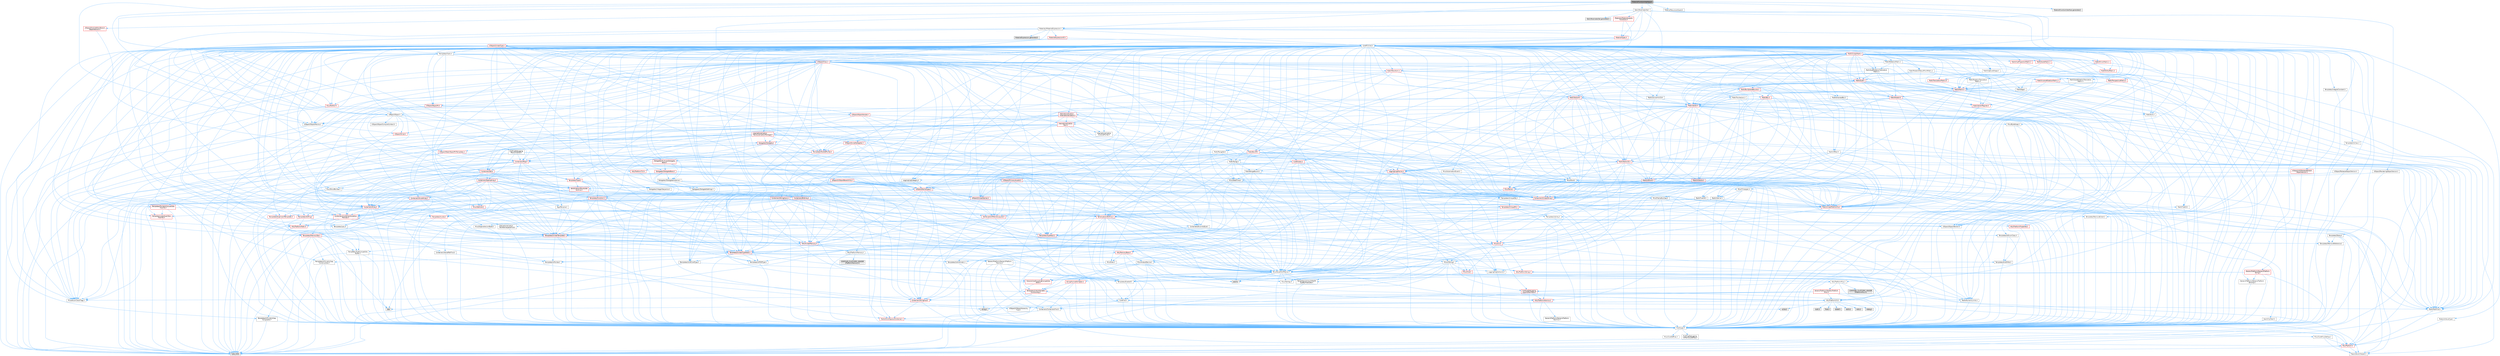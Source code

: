 digraph "MaterialFunctionInterface.h"
{
 // INTERACTIVE_SVG=YES
 // LATEX_PDF_SIZE
  bgcolor="transparent";
  edge [fontname=Helvetica,fontsize=10,labelfontname=Helvetica,labelfontsize=10];
  node [fontname=Helvetica,fontsize=10,shape=box,height=0.2,width=0.4];
  Node1 [id="Node000001",label="MaterialFunctionInterface.h",height=0.2,width=0.4,color="gray40", fillcolor="grey60", style="filled", fontcolor="black",tooltip=" "];
  Node1 -> Node2 [id="edge1_Node000001_Node000002",color="steelblue1",style="solid",tooltip=" "];
  Node2 [id="Node000002",label="CoreMinimal.h",height=0.2,width=0.4,color="grey40", fillcolor="white", style="filled",URL="$d7/d67/CoreMinimal_8h.html",tooltip=" "];
  Node2 -> Node3 [id="edge2_Node000002_Node000003",color="steelblue1",style="solid",tooltip=" "];
  Node3 [id="Node000003",label="CoreTypes.h",height=0.2,width=0.4,color="grey40", fillcolor="white", style="filled",URL="$dc/dec/CoreTypes_8h.html",tooltip=" "];
  Node3 -> Node4 [id="edge3_Node000003_Node000004",color="steelblue1",style="solid",tooltip=" "];
  Node4 [id="Node000004",label="HAL/Platform.h",height=0.2,width=0.4,color="red", fillcolor="#FFF0F0", style="filled",URL="$d9/dd0/Platform_8h.html",tooltip=" "];
  Node4 -> Node7 [id="edge4_Node000004_Node000007",color="steelblue1",style="solid",tooltip=" "];
  Node7 [id="Node000007",label="type_traits",height=0.2,width=0.4,color="grey60", fillcolor="#E0E0E0", style="filled",tooltip=" "];
  Node4 -> Node8 [id="edge5_Node000004_Node000008",color="steelblue1",style="solid",tooltip=" "];
  Node8 [id="Node000008",label="PreprocessorHelpers.h",height=0.2,width=0.4,color="grey40", fillcolor="white", style="filled",URL="$db/ddb/PreprocessorHelpers_8h.html",tooltip=" "];
  Node3 -> Node14 [id="edge6_Node000003_Node000014",color="steelblue1",style="solid",tooltip=" "];
  Node14 [id="Node000014",label="ProfilingDebugging\l/UMemoryDefines.h",height=0.2,width=0.4,color="grey40", fillcolor="white", style="filled",URL="$d2/da2/UMemoryDefines_8h.html",tooltip=" "];
  Node3 -> Node15 [id="edge7_Node000003_Node000015",color="steelblue1",style="solid",tooltip=" "];
  Node15 [id="Node000015",label="Misc/CoreMiscDefines.h",height=0.2,width=0.4,color="grey40", fillcolor="white", style="filled",URL="$da/d38/CoreMiscDefines_8h.html",tooltip=" "];
  Node15 -> Node4 [id="edge8_Node000015_Node000004",color="steelblue1",style="solid",tooltip=" "];
  Node15 -> Node8 [id="edge9_Node000015_Node000008",color="steelblue1",style="solid",tooltip=" "];
  Node3 -> Node16 [id="edge10_Node000003_Node000016",color="steelblue1",style="solid",tooltip=" "];
  Node16 [id="Node000016",label="Misc/CoreDefines.h",height=0.2,width=0.4,color="grey40", fillcolor="white", style="filled",URL="$d3/dd2/CoreDefines_8h.html",tooltip=" "];
  Node2 -> Node17 [id="edge11_Node000002_Node000017",color="steelblue1",style="solid",tooltip=" "];
  Node17 [id="Node000017",label="CoreFwd.h",height=0.2,width=0.4,color="grey40", fillcolor="white", style="filled",URL="$d1/d1e/CoreFwd_8h.html",tooltip=" "];
  Node17 -> Node3 [id="edge12_Node000017_Node000003",color="steelblue1",style="solid",tooltip=" "];
  Node17 -> Node18 [id="edge13_Node000017_Node000018",color="steelblue1",style="solid",tooltip=" "];
  Node18 [id="Node000018",label="Containers/ContainersFwd.h",height=0.2,width=0.4,color="grey40", fillcolor="white", style="filled",URL="$d4/d0a/ContainersFwd_8h.html",tooltip=" "];
  Node18 -> Node4 [id="edge14_Node000018_Node000004",color="steelblue1",style="solid",tooltip=" "];
  Node18 -> Node3 [id="edge15_Node000018_Node000003",color="steelblue1",style="solid",tooltip=" "];
  Node18 -> Node19 [id="edge16_Node000018_Node000019",color="steelblue1",style="solid",tooltip=" "];
  Node19 [id="Node000019",label="Traits/IsContiguousContainer.h",height=0.2,width=0.4,color="red", fillcolor="#FFF0F0", style="filled",URL="$d5/d3c/IsContiguousContainer_8h.html",tooltip=" "];
  Node19 -> Node3 [id="edge17_Node000019_Node000003",color="steelblue1",style="solid",tooltip=" "];
  Node17 -> Node22 [id="edge18_Node000017_Node000022",color="steelblue1",style="solid",tooltip=" "];
  Node22 [id="Node000022",label="Math/MathFwd.h",height=0.2,width=0.4,color="grey40", fillcolor="white", style="filled",URL="$d2/d10/MathFwd_8h.html",tooltip=" "];
  Node22 -> Node4 [id="edge19_Node000022_Node000004",color="steelblue1",style="solid",tooltip=" "];
  Node17 -> Node23 [id="edge20_Node000017_Node000023",color="steelblue1",style="solid",tooltip=" "];
  Node23 [id="Node000023",label="UObject/UObjectHierarchy\lFwd.h",height=0.2,width=0.4,color="grey40", fillcolor="white", style="filled",URL="$d3/d13/UObjectHierarchyFwd_8h.html",tooltip=" "];
  Node2 -> Node23 [id="edge21_Node000002_Node000023",color="steelblue1",style="solid",tooltip=" "];
  Node2 -> Node18 [id="edge22_Node000002_Node000018",color="steelblue1",style="solid",tooltip=" "];
  Node2 -> Node24 [id="edge23_Node000002_Node000024",color="steelblue1",style="solid",tooltip=" "];
  Node24 [id="Node000024",label="Misc/VarArgs.h",height=0.2,width=0.4,color="grey40", fillcolor="white", style="filled",URL="$d5/d6f/VarArgs_8h.html",tooltip=" "];
  Node24 -> Node3 [id="edge24_Node000024_Node000003",color="steelblue1",style="solid",tooltip=" "];
  Node2 -> Node25 [id="edge25_Node000002_Node000025",color="steelblue1",style="solid",tooltip=" "];
  Node25 [id="Node000025",label="Logging/LogVerbosity.h",height=0.2,width=0.4,color="grey40", fillcolor="white", style="filled",URL="$d2/d8f/LogVerbosity_8h.html",tooltip=" "];
  Node25 -> Node3 [id="edge26_Node000025_Node000003",color="steelblue1",style="solid",tooltip=" "];
  Node2 -> Node26 [id="edge27_Node000002_Node000026",color="steelblue1",style="solid",tooltip=" "];
  Node26 [id="Node000026",label="Misc/OutputDevice.h",height=0.2,width=0.4,color="grey40", fillcolor="white", style="filled",URL="$d7/d32/OutputDevice_8h.html",tooltip=" "];
  Node26 -> Node17 [id="edge28_Node000026_Node000017",color="steelblue1",style="solid",tooltip=" "];
  Node26 -> Node3 [id="edge29_Node000026_Node000003",color="steelblue1",style="solid",tooltip=" "];
  Node26 -> Node25 [id="edge30_Node000026_Node000025",color="steelblue1",style="solid",tooltip=" "];
  Node26 -> Node24 [id="edge31_Node000026_Node000024",color="steelblue1",style="solid",tooltip=" "];
  Node26 -> Node27 [id="edge32_Node000026_Node000027",color="steelblue1",style="solid",tooltip=" "];
  Node27 [id="Node000027",label="Templates/IsArrayOrRefOf\lTypeByPredicate.h",height=0.2,width=0.4,color="grey40", fillcolor="white", style="filled",URL="$d6/da1/IsArrayOrRefOfTypeByPredicate_8h.html",tooltip=" "];
  Node27 -> Node3 [id="edge33_Node000027_Node000003",color="steelblue1",style="solid",tooltip=" "];
  Node26 -> Node28 [id="edge34_Node000026_Node000028",color="steelblue1",style="solid",tooltip=" "];
  Node28 [id="Node000028",label="Templates/IsValidVariadic\lFunctionArg.h",height=0.2,width=0.4,color="red", fillcolor="#FFF0F0", style="filled",URL="$d0/dc8/IsValidVariadicFunctionArg_8h.html",tooltip=" "];
  Node28 -> Node3 [id="edge35_Node000028_Node000003",color="steelblue1",style="solid",tooltip=" "];
  Node28 -> Node7 [id="edge36_Node000028_Node000007",color="steelblue1",style="solid",tooltip=" "];
  Node26 -> Node30 [id="edge37_Node000026_Node000030",color="steelblue1",style="solid",tooltip=" "];
  Node30 [id="Node000030",label="Traits/IsCharEncodingCompatible\lWith.h",height=0.2,width=0.4,color="red", fillcolor="#FFF0F0", style="filled",URL="$df/dd1/IsCharEncodingCompatibleWith_8h.html",tooltip=" "];
  Node30 -> Node7 [id="edge38_Node000030_Node000007",color="steelblue1",style="solid",tooltip=" "];
  Node2 -> Node32 [id="edge39_Node000002_Node000032",color="steelblue1",style="solid",tooltip=" "];
  Node32 [id="Node000032",label="HAL/PlatformCrt.h",height=0.2,width=0.4,color="grey40", fillcolor="white", style="filled",URL="$d8/d75/PlatformCrt_8h.html",tooltip=" "];
  Node32 -> Node33 [id="edge40_Node000032_Node000033",color="steelblue1",style="solid",tooltip=" "];
  Node33 [id="Node000033",label="new",height=0.2,width=0.4,color="grey60", fillcolor="#E0E0E0", style="filled",tooltip=" "];
  Node32 -> Node34 [id="edge41_Node000032_Node000034",color="steelblue1",style="solid",tooltip=" "];
  Node34 [id="Node000034",label="wchar.h",height=0.2,width=0.4,color="grey60", fillcolor="#E0E0E0", style="filled",tooltip=" "];
  Node32 -> Node35 [id="edge42_Node000032_Node000035",color="steelblue1",style="solid",tooltip=" "];
  Node35 [id="Node000035",label="stddef.h",height=0.2,width=0.4,color="grey60", fillcolor="#E0E0E0", style="filled",tooltip=" "];
  Node32 -> Node36 [id="edge43_Node000032_Node000036",color="steelblue1",style="solid",tooltip=" "];
  Node36 [id="Node000036",label="stdlib.h",height=0.2,width=0.4,color="grey60", fillcolor="#E0E0E0", style="filled",tooltip=" "];
  Node32 -> Node37 [id="edge44_Node000032_Node000037",color="steelblue1",style="solid",tooltip=" "];
  Node37 [id="Node000037",label="stdio.h",height=0.2,width=0.4,color="grey60", fillcolor="#E0E0E0", style="filled",tooltip=" "];
  Node32 -> Node38 [id="edge45_Node000032_Node000038",color="steelblue1",style="solid",tooltip=" "];
  Node38 [id="Node000038",label="stdarg.h",height=0.2,width=0.4,color="grey60", fillcolor="#E0E0E0", style="filled",tooltip=" "];
  Node32 -> Node39 [id="edge46_Node000032_Node000039",color="steelblue1",style="solid",tooltip=" "];
  Node39 [id="Node000039",label="math.h",height=0.2,width=0.4,color="grey60", fillcolor="#E0E0E0", style="filled",tooltip=" "];
  Node32 -> Node40 [id="edge47_Node000032_Node000040",color="steelblue1",style="solid",tooltip=" "];
  Node40 [id="Node000040",label="float.h",height=0.2,width=0.4,color="grey60", fillcolor="#E0E0E0", style="filled",tooltip=" "];
  Node32 -> Node41 [id="edge48_Node000032_Node000041",color="steelblue1",style="solid",tooltip=" "];
  Node41 [id="Node000041",label="string.h",height=0.2,width=0.4,color="grey60", fillcolor="#E0E0E0", style="filled",tooltip=" "];
  Node2 -> Node42 [id="edge49_Node000002_Node000042",color="steelblue1",style="solid",tooltip=" "];
  Node42 [id="Node000042",label="HAL/PlatformMisc.h",height=0.2,width=0.4,color="grey40", fillcolor="white", style="filled",URL="$d0/df5/PlatformMisc_8h.html",tooltip=" "];
  Node42 -> Node3 [id="edge50_Node000042_Node000003",color="steelblue1",style="solid",tooltip=" "];
  Node42 -> Node43 [id="edge51_Node000042_Node000043",color="steelblue1",style="solid",tooltip=" "];
  Node43 [id="Node000043",label="GenericPlatform/GenericPlatform\lMisc.h",height=0.2,width=0.4,color="red", fillcolor="#FFF0F0", style="filled",URL="$db/d9a/GenericPlatformMisc_8h.html",tooltip=" "];
  Node43 -> Node44 [id="edge52_Node000043_Node000044",color="steelblue1",style="solid",tooltip=" "];
  Node44 [id="Node000044",label="Containers/StringFwd.h",height=0.2,width=0.4,color="red", fillcolor="#FFF0F0", style="filled",URL="$df/d37/StringFwd_8h.html",tooltip=" "];
  Node44 -> Node3 [id="edge53_Node000044_Node000003",color="steelblue1",style="solid",tooltip=" "];
  Node44 -> Node19 [id="edge54_Node000044_Node000019",color="steelblue1",style="solid",tooltip=" "];
  Node43 -> Node17 [id="edge55_Node000043_Node000017",color="steelblue1",style="solid",tooltip=" "];
  Node43 -> Node3 [id="edge56_Node000043_Node000003",color="steelblue1",style="solid",tooltip=" "];
  Node43 -> Node32 [id="edge57_Node000043_Node000032",color="steelblue1",style="solid",tooltip=" "];
  Node43 -> Node47 [id="edge58_Node000043_Node000047",color="steelblue1",style="solid",tooltip=" "];
  Node47 [id="Node000047",label="Math/NumericLimits.h",height=0.2,width=0.4,color="grey40", fillcolor="white", style="filled",URL="$df/d1b/NumericLimits_8h.html",tooltip=" "];
  Node47 -> Node3 [id="edge59_Node000047_Node000003",color="steelblue1",style="solid",tooltip=" "];
  Node43 -> Node49 [id="edge60_Node000043_Node000049",color="steelblue1",style="solid",tooltip=" "];
  Node49 [id="Node000049",label="Misc/EnumClassFlags.h",height=0.2,width=0.4,color="grey40", fillcolor="white", style="filled",URL="$d8/de7/EnumClassFlags_8h.html",tooltip=" "];
  Node42 -> Node52 [id="edge61_Node000042_Node000052",color="steelblue1",style="solid",tooltip=" "];
  Node52 [id="Node000052",label="COMPILED_PLATFORM_HEADER\l(PlatformMisc.h)",height=0.2,width=0.4,color="grey60", fillcolor="#E0E0E0", style="filled",tooltip=" "];
  Node42 -> Node53 [id="edge62_Node000042_Node000053",color="steelblue1",style="solid",tooltip=" "];
  Node53 [id="Node000053",label="ProfilingDebugging\l/CpuProfilerTrace.h",height=0.2,width=0.4,color="red", fillcolor="#FFF0F0", style="filled",URL="$da/dcb/CpuProfilerTrace_8h.html",tooltip=" "];
  Node53 -> Node3 [id="edge63_Node000053_Node000003",color="steelblue1",style="solid",tooltip=" "];
  Node53 -> Node18 [id="edge64_Node000053_Node000018",color="steelblue1",style="solid",tooltip=" "];
  Node53 -> Node54 [id="edge65_Node000053_Node000054",color="steelblue1",style="solid",tooltip=" "];
  Node54 [id="Node000054",label="HAL/PlatformAtomics.h",height=0.2,width=0.4,color="red", fillcolor="#FFF0F0", style="filled",URL="$d3/d36/PlatformAtomics_8h.html",tooltip=" "];
  Node54 -> Node3 [id="edge66_Node000054_Node000003",color="steelblue1",style="solid",tooltip=" "];
  Node54 -> Node55 [id="edge67_Node000054_Node000055",color="steelblue1",style="solid",tooltip=" "];
  Node55 [id="Node000055",label="GenericPlatform/GenericPlatform\lAtomics.h",height=0.2,width=0.4,color="grey40", fillcolor="white", style="filled",URL="$da/d72/GenericPlatformAtomics_8h.html",tooltip=" "];
  Node55 -> Node3 [id="edge68_Node000055_Node000003",color="steelblue1",style="solid",tooltip=" "];
  Node53 -> Node8 [id="edge69_Node000053_Node000008",color="steelblue1",style="solid",tooltip=" "];
  Node2 -> Node61 [id="edge70_Node000002_Node000061",color="steelblue1",style="solid",tooltip=" "];
  Node61 [id="Node000061",label="Misc/AssertionMacros.h",height=0.2,width=0.4,color="grey40", fillcolor="white", style="filled",URL="$d0/dfa/AssertionMacros_8h.html",tooltip=" "];
  Node61 -> Node3 [id="edge71_Node000061_Node000003",color="steelblue1",style="solid",tooltip=" "];
  Node61 -> Node4 [id="edge72_Node000061_Node000004",color="steelblue1",style="solid",tooltip=" "];
  Node61 -> Node42 [id="edge73_Node000061_Node000042",color="steelblue1",style="solid",tooltip=" "];
  Node61 -> Node8 [id="edge74_Node000061_Node000008",color="steelblue1",style="solid",tooltip=" "];
  Node61 -> Node62 [id="edge75_Node000061_Node000062",color="steelblue1",style="solid",tooltip=" "];
  Node62 [id="Node000062",label="Templates/EnableIf.h",height=0.2,width=0.4,color="grey40", fillcolor="white", style="filled",URL="$d7/d60/EnableIf_8h.html",tooltip=" "];
  Node62 -> Node3 [id="edge76_Node000062_Node000003",color="steelblue1",style="solid",tooltip=" "];
  Node61 -> Node27 [id="edge77_Node000061_Node000027",color="steelblue1",style="solid",tooltip=" "];
  Node61 -> Node28 [id="edge78_Node000061_Node000028",color="steelblue1",style="solid",tooltip=" "];
  Node61 -> Node30 [id="edge79_Node000061_Node000030",color="steelblue1",style="solid",tooltip=" "];
  Node61 -> Node24 [id="edge80_Node000061_Node000024",color="steelblue1",style="solid",tooltip=" "];
  Node61 -> Node63 [id="edge81_Node000061_Node000063",color="steelblue1",style="solid",tooltip=" "];
  Node63 [id="Node000063",label="String/FormatStringSan.h",height=0.2,width=0.4,color="red", fillcolor="#FFF0F0", style="filled",URL="$d3/d8b/FormatStringSan_8h.html",tooltip=" "];
  Node63 -> Node7 [id="edge82_Node000063_Node000007",color="steelblue1",style="solid",tooltip=" "];
  Node63 -> Node3 [id="edge83_Node000063_Node000003",color="steelblue1",style="solid",tooltip=" "];
  Node63 -> Node28 [id="edge84_Node000063_Node000028",color="steelblue1",style="solid",tooltip=" "];
  Node63 -> Node18 [id="edge85_Node000063_Node000018",color="steelblue1",style="solid",tooltip=" "];
  Node61 -> Node69 [id="edge86_Node000061_Node000069",color="steelblue1",style="solid",tooltip=" "];
  Node69 [id="Node000069",label="atomic",height=0.2,width=0.4,color="grey60", fillcolor="#E0E0E0", style="filled",tooltip=" "];
  Node2 -> Node70 [id="edge87_Node000002_Node000070",color="steelblue1",style="solid",tooltip=" "];
  Node70 [id="Node000070",label="Templates/IsPointer.h",height=0.2,width=0.4,color="grey40", fillcolor="white", style="filled",URL="$d7/d05/IsPointer_8h.html",tooltip=" "];
  Node70 -> Node3 [id="edge88_Node000070_Node000003",color="steelblue1",style="solid",tooltip=" "];
  Node2 -> Node71 [id="edge89_Node000002_Node000071",color="steelblue1",style="solid",tooltip=" "];
  Node71 [id="Node000071",label="HAL/PlatformMemory.h",height=0.2,width=0.4,color="grey40", fillcolor="white", style="filled",URL="$de/d68/PlatformMemory_8h.html",tooltip=" "];
  Node71 -> Node3 [id="edge90_Node000071_Node000003",color="steelblue1",style="solid",tooltip=" "];
  Node71 -> Node72 [id="edge91_Node000071_Node000072",color="steelblue1",style="solid",tooltip=" "];
  Node72 [id="Node000072",label="GenericPlatform/GenericPlatform\lMemory.h",height=0.2,width=0.4,color="grey40", fillcolor="white", style="filled",URL="$dd/d22/GenericPlatformMemory_8h.html",tooltip=" "];
  Node72 -> Node17 [id="edge92_Node000072_Node000017",color="steelblue1",style="solid",tooltip=" "];
  Node72 -> Node3 [id="edge93_Node000072_Node000003",color="steelblue1",style="solid",tooltip=" "];
  Node72 -> Node73 [id="edge94_Node000072_Node000073",color="steelblue1",style="solid",tooltip=" "];
  Node73 [id="Node000073",label="HAL/PlatformString.h",height=0.2,width=0.4,color="red", fillcolor="#FFF0F0", style="filled",URL="$db/db5/PlatformString_8h.html",tooltip=" "];
  Node73 -> Node3 [id="edge95_Node000073_Node000003",color="steelblue1",style="solid",tooltip=" "];
  Node72 -> Node41 [id="edge96_Node000072_Node000041",color="steelblue1",style="solid",tooltip=" "];
  Node72 -> Node34 [id="edge97_Node000072_Node000034",color="steelblue1",style="solid",tooltip=" "];
  Node71 -> Node75 [id="edge98_Node000071_Node000075",color="steelblue1",style="solid",tooltip=" "];
  Node75 [id="Node000075",label="COMPILED_PLATFORM_HEADER\l(PlatformMemory.h)",height=0.2,width=0.4,color="grey60", fillcolor="#E0E0E0", style="filled",tooltip=" "];
  Node2 -> Node54 [id="edge99_Node000002_Node000054",color="steelblue1",style="solid",tooltip=" "];
  Node2 -> Node76 [id="edge100_Node000002_Node000076",color="steelblue1",style="solid",tooltip=" "];
  Node76 [id="Node000076",label="Misc/Exec.h",height=0.2,width=0.4,color="grey40", fillcolor="white", style="filled",URL="$de/ddb/Exec_8h.html",tooltip=" "];
  Node76 -> Node3 [id="edge101_Node000076_Node000003",color="steelblue1",style="solid",tooltip=" "];
  Node76 -> Node61 [id="edge102_Node000076_Node000061",color="steelblue1",style="solid",tooltip=" "];
  Node2 -> Node77 [id="edge103_Node000002_Node000077",color="steelblue1",style="solid",tooltip=" "];
  Node77 [id="Node000077",label="HAL/MemoryBase.h",height=0.2,width=0.4,color="red", fillcolor="#FFF0F0", style="filled",URL="$d6/d9f/MemoryBase_8h.html",tooltip=" "];
  Node77 -> Node3 [id="edge104_Node000077_Node000003",color="steelblue1",style="solid",tooltip=" "];
  Node77 -> Node54 [id="edge105_Node000077_Node000054",color="steelblue1",style="solid",tooltip=" "];
  Node77 -> Node32 [id="edge106_Node000077_Node000032",color="steelblue1",style="solid",tooltip=" "];
  Node77 -> Node76 [id="edge107_Node000077_Node000076",color="steelblue1",style="solid",tooltip=" "];
  Node77 -> Node26 [id="edge108_Node000077_Node000026",color="steelblue1",style="solid",tooltip=" "];
  Node2 -> Node87 [id="edge109_Node000002_Node000087",color="steelblue1",style="solid",tooltip=" "];
  Node87 [id="Node000087",label="HAL/UnrealMemory.h",height=0.2,width=0.4,color="red", fillcolor="#FFF0F0", style="filled",URL="$d9/d96/UnrealMemory_8h.html",tooltip=" "];
  Node87 -> Node3 [id="edge110_Node000087_Node000003",color="steelblue1",style="solid",tooltip=" "];
  Node87 -> Node72 [id="edge111_Node000087_Node000072",color="steelblue1",style="solid",tooltip=" "];
  Node87 -> Node77 [id="edge112_Node000087_Node000077",color="steelblue1",style="solid",tooltip=" "];
  Node87 -> Node71 [id="edge113_Node000087_Node000071",color="steelblue1",style="solid",tooltip=" "];
  Node87 -> Node70 [id="edge114_Node000087_Node000070",color="steelblue1",style="solid",tooltip=" "];
  Node2 -> Node89 [id="edge115_Node000002_Node000089",color="steelblue1",style="solid",tooltip=" "];
  Node89 [id="Node000089",label="Templates/IsArithmetic.h",height=0.2,width=0.4,color="grey40", fillcolor="white", style="filled",URL="$d2/d5d/IsArithmetic_8h.html",tooltip=" "];
  Node89 -> Node3 [id="edge116_Node000089_Node000003",color="steelblue1",style="solid",tooltip=" "];
  Node2 -> Node83 [id="edge117_Node000002_Node000083",color="steelblue1",style="solid",tooltip=" "];
  Node83 [id="Node000083",label="Templates/AndOrNot.h",height=0.2,width=0.4,color="grey40", fillcolor="white", style="filled",URL="$db/d0a/AndOrNot_8h.html",tooltip=" "];
  Node83 -> Node3 [id="edge118_Node000083_Node000003",color="steelblue1",style="solid",tooltip=" "];
  Node2 -> Node90 [id="edge119_Node000002_Node000090",color="steelblue1",style="solid",tooltip=" "];
  Node90 [id="Node000090",label="Templates/IsPODType.h",height=0.2,width=0.4,color="grey40", fillcolor="white", style="filled",URL="$d7/db1/IsPODType_8h.html",tooltip=" "];
  Node90 -> Node3 [id="edge120_Node000090_Node000003",color="steelblue1",style="solid",tooltip=" "];
  Node2 -> Node91 [id="edge121_Node000002_Node000091",color="steelblue1",style="solid",tooltip=" "];
  Node91 [id="Node000091",label="Templates/IsUECoreType.h",height=0.2,width=0.4,color="grey40", fillcolor="white", style="filled",URL="$d1/db8/IsUECoreType_8h.html",tooltip=" "];
  Node91 -> Node3 [id="edge122_Node000091_Node000003",color="steelblue1",style="solid",tooltip=" "];
  Node91 -> Node7 [id="edge123_Node000091_Node000007",color="steelblue1",style="solid",tooltip=" "];
  Node2 -> Node84 [id="edge124_Node000002_Node000084",color="steelblue1",style="solid",tooltip=" "];
  Node84 [id="Node000084",label="Templates/IsTriviallyCopy\lConstructible.h",height=0.2,width=0.4,color="grey40", fillcolor="white", style="filled",URL="$d3/d78/IsTriviallyCopyConstructible_8h.html",tooltip=" "];
  Node84 -> Node3 [id="edge125_Node000084_Node000003",color="steelblue1",style="solid",tooltip=" "];
  Node84 -> Node7 [id="edge126_Node000084_Node000007",color="steelblue1",style="solid",tooltip=" "];
  Node2 -> Node92 [id="edge127_Node000002_Node000092",color="steelblue1",style="solid",tooltip=" "];
  Node92 [id="Node000092",label="Templates/UnrealTypeTraits.h",height=0.2,width=0.4,color="red", fillcolor="#FFF0F0", style="filled",URL="$d2/d2d/UnrealTypeTraits_8h.html",tooltip=" "];
  Node92 -> Node3 [id="edge128_Node000092_Node000003",color="steelblue1",style="solid",tooltip=" "];
  Node92 -> Node70 [id="edge129_Node000092_Node000070",color="steelblue1",style="solid",tooltip=" "];
  Node92 -> Node61 [id="edge130_Node000092_Node000061",color="steelblue1",style="solid",tooltip=" "];
  Node92 -> Node83 [id="edge131_Node000092_Node000083",color="steelblue1",style="solid",tooltip=" "];
  Node92 -> Node62 [id="edge132_Node000092_Node000062",color="steelblue1",style="solid",tooltip=" "];
  Node92 -> Node89 [id="edge133_Node000092_Node000089",color="steelblue1",style="solid",tooltip=" "];
  Node92 -> Node90 [id="edge134_Node000092_Node000090",color="steelblue1",style="solid",tooltip=" "];
  Node92 -> Node91 [id="edge135_Node000092_Node000091",color="steelblue1",style="solid",tooltip=" "];
  Node92 -> Node84 [id="edge136_Node000092_Node000084",color="steelblue1",style="solid",tooltip=" "];
  Node2 -> Node62 [id="edge137_Node000002_Node000062",color="steelblue1",style="solid",tooltip=" "];
  Node2 -> Node94 [id="edge138_Node000002_Node000094",color="steelblue1",style="solid",tooltip=" "];
  Node94 [id="Node000094",label="Templates/RemoveReference.h",height=0.2,width=0.4,color="grey40", fillcolor="white", style="filled",URL="$da/dbe/RemoveReference_8h.html",tooltip=" "];
  Node94 -> Node3 [id="edge139_Node000094_Node000003",color="steelblue1",style="solid",tooltip=" "];
  Node2 -> Node95 [id="edge140_Node000002_Node000095",color="steelblue1",style="solid",tooltip=" "];
  Node95 [id="Node000095",label="Templates/IntegralConstant.h",height=0.2,width=0.4,color="grey40", fillcolor="white", style="filled",URL="$db/d1b/IntegralConstant_8h.html",tooltip=" "];
  Node95 -> Node3 [id="edge141_Node000095_Node000003",color="steelblue1",style="solid",tooltip=" "];
  Node2 -> Node96 [id="edge142_Node000002_Node000096",color="steelblue1",style="solid",tooltip=" "];
  Node96 [id="Node000096",label="Templates/IsClass.h",height=0.2,width=0.4,color="grey40", fillcolor="white", style="filled",URL="$db/dcb/IsClass_8h.html",tooltip=" "];
  Node96 -> Node3 [id="edge143_Node000096_Node000003",color="steelblue1",style="solid",tooltip=" "];
  Node2 -> Node97 [id="edge144_Node000002_Node000097",color="steelblue1",style="solid",tooltip=" "];
  Node97 [id="Node000097",label="Templates/TypeCompatible\lBytes.h",height=0.2,width=0.4,color="grey40", fillcolor="white", style="filled",URL="$df/d0a/TypeCompatibleBytes_8h.html",tooltip=" "];
  Node97 -> Node3 [id="edge145_Node000097_Node000003",color="steelblue1",style="solid",tooltip=" "];
  Node97 -> Node41 [id="edge146_Node000097_Node000041",color="steelblue1",style="solid",tooltip=" "];
  Node97 -> Node33 [id="edge147_Node000097_Node000033",color="steelblue1",style="solid",tooltip=" "];
  Node97 -> Node7 [id="edge148_Node000097_Node000007",color="steelblue1",style="solid",tooltip=" "];
  Node2 -> Node19 [id="edge149_Node000002_Node000019",color="steelblue1",style="solid",tooltip=" "];
  Node2 -> Node98 [id="edge150_Node000002_Node000098",color="steelblue1",style="solid",tooltip=" "];
  Node98 [id="Node000098",label="Templates/UnrealTemplate.h",height=0.2,width=0.4,color="red", fillcolor="#FFF0F0", style="filled",URL="$d4/d24/UnrealTemplate_8h.html",tooltip=" "];
  Node98 -> Node3 [id="edge151_Node000098_Node000003",color="steelblue1",style="solid",tooltip=" "];
  Node98 -> Node70 [id="edge152_Node000098_Node000070",color="steelblue1",style="solid",tooltip=" "];
  Node98 -> Node87 [id="edge153_Node000098_Node000087",color="steelblue1",style="solid",tooltip=" "];
  Node98 -> Node92 [id="edge154_Node000098_Node000092",color="steelblue1",style="solid",tooltip=" "];
  Node98 -> Node94 [id="edge155_Node000098_Node000094",color="steelblue1",style="solid",tooltip=" "];
  Node98 -> Node97 [id="edge156_Node000098_Node000097",color="steelblue1",style="solid",tooltip=" "];
  Node98 -> Node19 [id="edge157_Node000098_Node000019",color="steelblue1",style="solid",tooltip=" "];
  Node98 -> Node7 [id="edge158_Node000098_Node000007",color="steelblue1",style="solid",tooltip=" "];
  Node2 -> Node47 [id="edge159_Node000002_Node000047",color="steelblue1",style="solid",tooltip=" "];
  Node2 -> Node102 [id="edge160_Node000002_Node000102",color="steelblue1",style="solid",tooltip=" "];
  Node102 [id="Node000102",label="HAL/PlatformMath.h",height=0.2,width=0.4,color="red", fillcolor="#FFF0F0", style="filled",URL="$dc/d53/PlatformMath_8h.html",tooltip=" "];
  Node102 -> Node3 [id="edge161_Node000102_Node000003",color="steelblue1",style="solid",tooltip=" "];
  Node2 -> Node85 [id="edge162_Node000002_Node000085",color="steelblue1",style="solid",tooltip=" "];
  Node85 [id="Node000085",label="Templates/IsTriviallyCopy\lAssignable.h",height=0.2,width=0.4,color="grey40", fillcolor="white", style="filled",URL="$d2/df2/IsTriviallyCopyAssignable_8h.html",tooltip=" "];
  Node85 -> Node3 [id="edge163_Node000085_Node000003",color="steelblue1",style="solid",tooltip=" "];
  Node85 -> Node7 [id="edge164_Node000085_Node000007",color="steelblue1",style="solid",tooltip=" "];
  Node2 -> Node110 [id="edge165_Node000002_Node000110",color="steelblue1",style="solid",tooltip=" "];
  Node110 [id="Node000110",label="Templates/MemoryOps.h",height=0.2,width=0.4,color="red", fillcolor="#FFF0F0", style="filled",URL="$db/dea/MemoryOps_8h.html",tooltip=" "];
  Node110 -> Node3 [id="edge166_Node000110_Node000003",color="steelblue1",style="solid",tooltip=" "];
  Node110 -> Node87 [id="edge167_Node000110_Node000087",color="steelblue1",style="solid",tooltip=" "];
  Node110 -> Node85 [id="edge168_Node000110_Node000085",color="steelblue1",style="solid",tooltip=" "];
  Node110 -> Node84 [id="edge169_Node000110_Node000084",color="steelblue1",style="solid",tooltip=" "];
  Node110 -> Node92 [id="edge170_Node000110_Node000092",color="steelblue1",style="solid",tooltip=" "];
  Node110 -> Node33 [id="edge171_Node000110_Node000033",color="steelblue1",style="solid",tooltip=" "];
  Node110 -> Node7 [id="edge172_Node000110_Node000007",color="steelblue1",style="solid",tooltip=" "];
  Node2 -> Node111 [id="edge173_Node000002_Node000111",color="steelblue1",style="solid",tooltip=" "];
  Node111 [id="Node000111",label="Containers/ContainerAllocation\lPolicies.h",height=0.2,width=0.4,color="red", fillcolor="#FFF0F0", style="filled",URL="$d7/dff/ContainerAllocationPolicies_8h.html",tooltip=" "];
  Node111 -> Node3 [id="edge174_Node000111_Node000003",color="steelblue1",style="solid",tooltip=" "];
  Node111 -> Node111 [id="edge175_Node000111_Node000111",color="steelblue1",style="solid",tooltip=" "];
  Node111 -> Node102 [id="edge176_Node000111_Node000102",color="steelblue1",style="solid",tooltip=" "];
  Node111 -> Node87 [id="edge177_Node000111_Node000087",color="steelblue1",style="solid",tooltip=" "];
  Node111 -> Node47 [id="edge178_Node000111_Node000047",color="steelblue1",style="solid",tooltip=" "];
  Node111 -> Node61 [id="edge179_Node000111_Node000061",color="steelblue1",style="solid",tooltip=" "];
  Node111 -> Node110 [id="edge180_Node000111_Node000110",color="steelblue1",style="solid",tooltip=" "];
  Node111 -> Node97 [id="edge181_Node000111_Node000097",color="steelblue1",style="solid",tooltip=" "];
  Node111 -> Node7 [id="edge182_Node000111_Node000007",color="steelblue1",style="solid",tooltip=" "];
  Node2 -> Node114 [id="edge183_Node000002_Node000114",color="steelblue1",style="solid",tooltip=" "];
  Node114 [id="Node000114",label="Templates/IsEnumClass.h",height=0.2,width=0.4,color="grey40", fillcolor="white", style="filled",URL="$d7/d15/IsEnumClass_8h.html",tooltip=" "];
  Node114 -> Node3 [id="edge184_Node000114_Node000003",color="steelblue1",style="solid",tooltip=" "];
  Node114 -> Node83 [id="edge185_Node000114_Node000083",color="steelblue1",style="solid",tooltip=" "];
  Node2 -> Node115 [id="edge186_Node000002_Node000115",color="steelblue1",style="solid",tooltip=" "];
  Node115 [id="Node000115",label="HAL/PlatformProperties.h",height=0.2,width=0.4,color="red", fillcolor="#FFF0F0", style="filled",URL="$d9/db0/PlatformProperties_8h.html",tooltip=" "];
  Node115 -> Node3 [id="edge187_Node000115_Node000003",color="steelblue1",style="solid",tooltip=" "];
  Node2 -> Node118 [id="edge188_Node000002_Node000118",color="steelblue1",style="solid",tooltip=" "];
  Node118 [id="Node000118",label="Misc/EngineVersionBase.h",height=0.2,width=0.4,color="grey40", fillcolor="white", style="filled",URL="$d5/d2b/EngineVersionBase_8h.html",tooltip=" "];
  Node118 -> Node3 [id="edge189_Node000118_Node000003",color="steelblue1",style="solid",tooltip=" "];
  Node2 -> Node119 [id="edge190_Node000002_Node000119",color="steelblue1",style="solid",tooltip=" "];
  Node119 [id="Node000119",label="Internationalization\l/TextNamespaceFwd.h",height=0.2,width=0.4,color="grey40", fillcolor="white", style="filled",URL="$d8/d97/TextNamespaceFwd_8h.html",tooltip=" "];
  Node119 -> Node3 [id="edge191_Node000119_Node000003",color="steelblue1",style="solid",tooltip=" "];
  Node2 -> Node120 [id="edge192_Node000002_Node000120",color="steelblue1",style="solid",tooltip=" "];
  Node120 [id="Node000120",label="Serialization/Archive.h",height=0.2,width=0.4,color="red", fillcolor="#FFF0F0", style="filled",URL="$d7/d3b/Archive_8h.html",tooltip=" "];
  Node120 -> Node17 [id="edge193_Node000120_Node000017",color="steelblue1",style="solid",tooltip=" "];
  Node120 -> Node3 [id="edge194_Node000120_Node000003",color="steelblue1",style="solid",tooltip=" "];
  Node120 -> Node115 [id="edge195_Node000120_Node000115",color="steelblue1",style="solid",tooltip=" "];
  Node120 -> Node119 [id="edge196_Node000120_Node000119",color="steelblue1",style="solid",tooltip=" "];
  Node120 -> Node22 [id="edge197_Node000120_Node000022",color="steelblue1",style="solid",tooltip=" "];
  Node120 -> Node61 [id="edge198_Node000120_Node000061",color="steelblue1",style="solid",tooltip=" "];
  Node120 -> Node118 [id="edge199_Node000120_Node000118",color="steelblue1",style="solid",tooltip=" "];
  Node120 -> Node24 [id="edge200_Node000120_Node000024",color="steelblue1",style="solid",tooltip=" "];
  Node120 -> Node62 [id="edge201_Node000120_Node000062",color="steelblue1",style="solid",tooltip=" "];
  Node120 -> Node27 [id="edge202_Node000120_Node000027",color="steelblue1",style="solid",tooltip=" "];
  Node120 -> Node114 [id="edge203_Node000120_Node000114",color="steelblue1",style="solid",tooltip=" "];
  Node120 -> Node28 [id="edge204_Node000120_Node000028",color="steelblue1",style="solid",tooltip=" "];
  Node120 -> Node98 [id="edge205_Node000120_Node000098",color="steelblue1",style="solid",tooltip=" "];
  Node120 -> Node30 [id="edge206_Node000120_Node000030",color="steelblue1",style="solid",tooltip=" "];
  Node120 -> Node123 [id="edge207_Node000120_Node000123",color="steelblue1",style="solid",tooltip=" "];
  Node123 [id="Node000123",label="UObject/ObjectVersion.h",height=0.2,width=0.4,color="grey40", fillcolor="white", style="filled",URL="$da/d63/ObjectVersion_8h.html",tooltip=" "];
  Node123 -> Node3 [id="edge208_Node000123_Node000003",color="steelblue1",style="solid",tooltip=" "];
  Node2 -> Node124 [id="edge209_Node000002_Node000124",color="steelblue1",style="solid",tooltip=" "];
  Node124 [id="Node000124",label="Templates/Less.h",height=0.2,width=0.4,color="grey40", fillcolor="white", style="filled",URL="$de/dc8/Less_8h.html",tooltip=" "];
  Node124 -> Node3 [id="edge210_Node000124_Node000003",color="steelblue1",style="solid",tooltip=" "];
  Node124 -> Node98 [id="edge211_Node000124_Node000098",color="steelblue1",style="solid",tooltip=" "];
  Node2 -> Node125 [id="edge212_Node000002_Node000125",color="steelblue1",style="solid",tooltip=" "];
  Node125 [id="Node000125",label="Templates/Sorting.h",height=0.2,width=0.4,color="red", fillcolor="#FFF0F0", style="filled",URL="$d3/d9e/Sorting_8h.html",tooltip=" "];
  Node125 -> Node3 [id="edge213_Node000125_Node000003",color="steelblue1",style="solid",tooltip=" "];
  Node125 -> Node102 [id="edge214_Node000125_Node000102",color="steelblue1",style="solid",tooltip=" "];
  Node125 -> Node124 [id="edge215_Node000125_Node000124",color="steelblue1",style="solid",tooltip=" "];
  Node2 -> Node136 [id="edge216_Node000002_Node000136",color="steelblue1",style="solid",tooltip=" "];
  Node136 [id="Node000136",label="Misc/Char.h",height=0.2,width=0.4,color="red", fillcolor="#FFF0F0", style="filled",URL="$d0/d58/Char_8h.html",tooltip=" "];
  Node136 -> Node3 [id="edge217_Node000136_Node000003",color="steelblue1",style="solid",tooltip=" "];
  Node136 -> Node7 [id="edge218_Node000136_Node000007",color="steelblue1",style="solid",tooltip=" "];
  Node2 -> Node139 [id="edge219_Node000002_Node000139",color="steelblue1",style="solid",tooltip=" "];
  Node139 [id="Node000139",label="GenericPlatform/GenericPlatform\lStricmp.h",height=0.2,width=0.4,color="grey40", fillcolor="white", style="filled",URL="$d2/d86/GenericPlatformStricmp_8h.html",tooltip=" "];
  Node139 -> Node3 [id="edge220_Node000139_Node000003",color="steelblue1",style="solid",tooltip=" "];
  Node2 -> Node140 [id="edge221_Node000002_Node000140",color="steelblue1",style="solid",tooltip=" "];
  Node140 [id="Node000140",label="GenericPlatform/GenericPlatform\lString.h",height=0.2,width=0.4,color="red", fillcolor="#FFF0F0", style="filled",URL="$dd/d20/GenericPlatformString_8h.html",tooltip=" "];
  Node140 -> Node3 [id="edge222_Node000140_Node000003",color="steelblue1",style="solid",tooltip=" "];
  Node140 -> Node139 [id="edge223_Node000140_Node000139",color="steelblue1",style="solid",tooltip=" "];
  Node140 -> Node62 [id="edge224_Node000140_Node000062",color="steelblue1",style="solid",tooltip=" "];
  Node140 -> Node30 [id="edge225_Node000140_Node000030",color="steelblue1",style="solid",tooltip=" "];
  Node140 -> Node7 [id="edge226_Node000140_Node000007",color="steelblue1",style="solid",tooltip=" "];
  Node2 -> Node73 [id="edge227_Node000002_Node000073",color="steelblue1",style="solid",tooltip=" "];
  Node2 -> Node143 [id="edge228_Node000002_Node000143",color="steelblue1",style="solid",tooltip=" "];
  Node143 [id="Node000143",label="Misc/CString.h",height=0.2,width=0.4,color="grey40", fillcolor="white", style="filled",URL="$d2/d49/CString_8h.html",tooltip=" "];
  Node143 -> Node3 [id="edge229_Node000143_Node000003",color="steelblue1",style="solid",tooltip=" "];
  Node143 -> Node32 [id="edge230_Node000143_Node000032",color="steelblue1",style="solid",tooltip=" "];
  Node143 -> Node73 [id="edge231_Node000143_Node000073",color="steelblue1",style="solid",tooltip=" "];
  Node143 -> Node61 [id="edge232_Node000143_Node000061",color="steelblue1",style="solid",tooltip=" "];
  Node143 -> Node136 [id="edge233_Node000143_Node000136",color="steelblue1",style="solid",tooltip=" "];
  Node143 -> Node24 [id="edge234_Node000143_Node000024",color="steelblue1",style="solid",tooltip=" "];
  Node143 -> Node27 [id="edge235_Node000143_Node000027",color="steelblue1",style="solid",tooltip=" "];
  Node143 -> Node28 [id="edge236_Node000143_Node000028",color="steelblue1",style="solid",tooltip=" "];
  Node143 -> Node30 [id="edge237_Node000143_Node000030",color="steelblue1",style="solid",tooltip=" "];
  Node2 -> Node144 [id="edge238_Node000002_Node000144",color="steelblue1",style="solid",tooltip=" "];
  Node144 [id="Node000144",label="Misc/Crc.h",height=0.2,width=0.4,color="red", fillcolor="#FFF0F0", style="filled",URL="$d4/dd2/Crc_8h.html",tooltip=" "];
  Node144 -> Node3 [id="edge239_Node000144_Node000003",color="steelblue1",style="solid",tooltip=" "];
  Node144 -> Node73 [id="edge240_Node000144_Node000073",color="steelblue1",style="solid",tooltip=" "];
  Node144 -> Node61 [id="edge241_Node000144_Node000061",color="steelblue1",style="solid",tooltip=" "];
  Node144 -> Node143 [id="edge242_Node000144_Node000143",color="steelblue1",style="solid",tooltip=" "];
  Node144 -> Node136 [id="edge243_Node000144_Node000136",color="steelblue1",style="solid",tooltip=" "];
  Node144 -> Node92 [id="edge244_Node000144_Node000092",color="steelblue1",style="solid",tooltip=" "];
  Node2 -> Node135 [id="edge245_Node000002_Node000135",color="steelblue1",style="solid",tooltip=" "];
  Node135 [id="Node000135",label="Math/UnrealMathUtility.h",height=0.2,width=0.4,color="red", fillcolor="#FFF0F0", style="filled",URL="$db/db8/UnrealMathUtility_8h.html",tooltip=" "];
  Node135 -> Node3 [id="edge246_Node000135_Node000003",color="steelblue1",style="solid",tooltip=" "];
  Node135 -> Node61 [id="edge247_Node000135_Node000061",color="steelblue1",style="solid",tooltip=" "];
  Node135 -> Node102 [id="edge248_Node000135_Node000102",color="steelblue1",style="solid",tooltip=" "];
  Node135 -> Node22 [id="edge249_Node000135_Node000022",color="steelblue1",style="solid",tooltip=" "];
  Node2 -> Node145 [id="edge250_Node000002_Node000145",color="steelblue1",style="solid",tooltip=" "];
  Node145 [id="Node000145",label="Containers/UnrealString.h",height=0.2,width=0.4,color="red", fillcolor="#FFF0F0", style="filled",URL="$d5/dba/UnrealString_8h.html",tooltip=" "];
  Node2 -> Node149 [id="edge251_Node000002_Node000149",color="steelblue1",style="solid",tooltip=" "];
  Node149 [id="Node000149",label="Containers/Array.h",height=0.2,width=0.4,color="red", fillcolor="#FFF0F0", style="filled",URL="$df/dd0/Array_8h.html",tooltip=" "];
  Node149 -> Node3 [id="edge252_Node000149_Node000003",color="steelblue1",style="solid",tooltip=" "];
  Node149 -> Node61 [id="edge253_Node000149_Node000061",color="steelblue1",style="solid",tooltip=" "];
  Node149 -> Node87 [id="edge254_Node000149_Node000087",color="steelblue1",style="solid",tooltip=" "];
  Node149 -> Node92 [id="edge255_Node000149_Node000092",color="steelblue1",style="solid",tooltip=" "];
  Node149 -> Node98 [id="edge256_Node000149_Node000098",color="steelblue1",style="solid",tooltip=" "];
  Node149 -> Node111 [id="edge257_Node000149_Node000111",color="steelblue1",style="solid",tooltip=" "];
  Node149 -> Node120 [id="edge258_Node000149_Node000120",color="steelblue1",style="solid",tooltip=" "];
  Node149 -> Node128 [id="edge259_Node000149_Node000128",color="steelblue1",style="solid",tooltip=" "];
  Node128 [id="Node000128",label="Templates/Invoke.h",height=0.2,width=0.4,color="red", fillcolor="#FFF0F0", style="filled",URL="$d7/deb/Invoke_8h.html",tooltip=" "];
  Node128 -> Node3 [id="edge260_Node000128_Node000003",color="steelblue1",style="solid",tooltip=" "];
  Node128 -> Node98 [id="edge261_Node000128_Node000098",color="steelblue1",style="solid",tooltip=" "];
  Node128 -> Node7 [id="edge262_Node000128_Node000007",color="steelblue1",style="solid",tooltip=" "];
  Node149 -> Node124 [id="edge263_Node000149_Node000124",color="steelblue1",style="solid",tooltip=" "];
  Node149 -> Node171 [id="edge264_Node000149_Node000171",color="steelblue1",style="solid",tooltip=" "];
  Node171 [id="Node000171",label="Templates/LosesQualifiers\lFromTo.h",height=0.2,width=0.4,color="red", fillcolor="#FFF0F0", style="filled",URL="$d2/db3/LosesQualifiersFromTo_8h.html",tooltip=" "];
  Node171 -> Node7 [id="edge265_Node000171_Node000007",color="steelblue1",style="solid",tooltip=" "];
  Node149 -> Node125 [id="edge266_Node000149_Node000125",color="steelblue1",style="solid",tooltip=" "];
  Node149 -> Node172 [id="edge267_Node000149_Node000172",color="steelblue1",style="solid",tooltip=" "];
  Node172 [id="Node000172",label="Templates/AlignmentTemplates.h",height=0.2,width=0.4,color="red", fillcolor="#FFF0F0", style="filled",URL="$dd/d32/AlignmentTemplates_8h.html",tooltip=" "];
  Node172 -> Node3 [id="edge268_Node000172_Node000003",color="steelblue1",style="solid",tooltip=" "];
  Node172 -> Node70 [id="edge269_Node000172_Node000070",color="steelblue1",style="solid",tooltip=" "];
  Node149 -> Node7 [id="edge270_Node000149_Node000007",color="steelblue1",style="solid",tooltip=" "];
  Node2 -> Node173 [id="edge271_Node000002_Node000173",color="steelblue1",style="solid",tooltip=" "];
  Node173 [id="Node000173",label="Misc/FrameNumber.h",height=0.2,width=0.4,color="grey40", fillcolor="white", style="filled",URL="$dd/dbd/FrameNumber_8h.html",tooltip=" "];
  Node173 -> Node3 [id="edge272_Node000173_Node000003",color="steelblue1",style="solid",tooltip=" "];
  Node173 -> Node47 [id="edge273_Node000173_Node000047",color="steelblue1",style="solid",tooltip=" "];
  Node173 -> Node135 [id="edge274_Node000173_Node000135",color="steelblue1",style="solid",tooltip=" "];
  Node173 -> Node62 [id="edge275_Node000173_Node000062",color="steelblue1",style="solid",tooltip=" "];
  Node173 -> Node92 [id="edge276_Node000173_Node000092",color="steelblue1",style="solid",tooltip=" "];
  Node2 -> Node174 [id="edge277_Node000002_Node000174",color="steelblue1",style="solid",tooltip=" "];
  Node174 [id="Node000174",label="Misc/Timespan.h",height=0.2,width=0.4,color="grey40", fillcolor="white", style="filled",URL="$da/dd9/Timespan_8h.html",tooltip=" "];
  Node174 -> Node3 [id="edge278_Node000174_Node000003",color="steelblue1",style="solid",tooltip=" "];
  Node174 -> Node175 [id="edge279_Node000174_Node000175",color="steelblue1",style="solid",tooltip=" "];
  Node175 [id="Node000175",label="Math/Interval.h",height=0.2,width=0.4,color="grey40", fillcolor="white", style="filled",URL="$d1/d55/Interval_8h.html",tooltip=" "];
  Node175 -> Node3 [id="edge280_Node000175_Node000003",color="steelblue1",style="solid",tooltip=" "];
  Node175 -> Node89 [id="edge281_Node000175_Node000089",color="steelblue1",style="solid",tooltip=" "];
  Node175 -> Node92 [id="edge282_Node000175_Node000092",color="steelblue1",style="solid",tooltip=" "];
  Node175 -> Node47 [id="edge283_Node000175_Node000047",color="steelblue1",style="solid",tooltip=" "];
  Node175 -> Node135 [id="edge284_Node000175_Node000135",color="steelblue1",style="solid",tooltip=" "];
  Node174 -> Node135 [id="edge285_Node000174_Node000135",color="steelblue1",style="solid",tooltip=" "];
  Node174 -> Node61 [id="edge286_Node000174_Node000061",color="steelblue1",style="solid",tooltip=" "];
  Node2 -> Node176 [id="edge287_Node000002_Node000176",color="steelblue1",style="solid",tooltip=" "];
  Node176 [id="Node000176",label="Containers/StringConv.h",height=0.2,width=0.4,color="red", fillcolor="#FFF0F0", style="filled",URL="$d3/ddf/StringConv_8h.html",tooltip=" "];
  Node176 -> Node3 [id="edge288_Node000176_Node000003",color="steelblue1",style="solid",tooltip=" "];
  Node176 -> Node61 [id="edge289_Node000176_Node000061",color="steelblue1",style="solid",tooltip=" "];
  Node176 -> Node111 [id="edge290_Node000176_Node000111",color="steelblue1",style="solid",tooltip=" "];
  Node176 -> Node149 [id="edge291_Node000176_Node000149",color="steelblue1",style="solid",tooltip=" "];
  Node176 -> Node143 [id="edge292_Node000176_Node000143",color="steelblue1",style="solid",tooltip=" "];
  Node176 -> Node177 [id="edge293_Node000176_Node000177",color="steelblue1",style="solid",tooltip=" "];
  Node177 [id="Node000177",label="Templates/IsArray.h",height=0.2,width=0.4,color="grey40", fillcolor="white", style="filled",URL="$d8/d8d/IsArray_8h.html",tooltip=" "];
  Node177 -> Node3 [id="edge294_Node000177_Node000003",color="steelblue1",style="solid",tooltip=" "];
  Node176 -> Node98 [id="edge295_Node000176_Node000098",color="steelblue1",style="solid",tooltip=" "];
  Node176 -> Node92 [id="edge296_Node000176_Node000092",color="steelblue1",style="solid",tooltip=" "];
  Node176 -> Node30 [id="edge297_Node000176_Node000030",color="steelblue1",style="solid",tooltip=" "];
  Node176 -> Node19 [id="edge298_Node000176_Node000019",color="steelblue1",style="solid",tooltip=" "];
  Node176 -> Node7 [id="edge299_Node000176_Node000007",color="steelblue1",style="solid",tooltip=" "];
  Node2 -> Node178 [id="edge300_Node000002_Node000178",color="steelblue1",style="solid",tooltip=" "];
  Node178 [id="Node000178",label="UObject/UnrealNames.h",height=0.2,width=0.4,color="red", fillcolor="#FFF0F0", style="filled",URL="$d8/db1/UnrealNames_8h.html",tooltip=" "];
  Node178 -> Node3 [id="edge301_Node000178_Node000003",color="steelblue1",style="solid",tooltip=" "];
  Node2 -> Node180 [id="edge302_Node000002_Node000180",color="steelblue1",style="solid",tooltip=" "];
  Node180 [id="Node000180",label="UObject/NameTypes.h",height=0.2,width=0.4,color="red", fillcolor="#FFF0F0", style="filled",URL="$d6/d35/NameTypes_8h.html",tooltip=" "];
  Node180 -> Node3 [id="edge303_Node000180_Node000003",color="steelblue1",style="solid",tooltip=" "];
  Node180 -> Node61 [id="edge304_Node000180_Node000061",color="steelblue1",style="solid",tooltip=" "];
  Node180 -> Node87 [id="edge305_Node000180_Node000087",color="steelblue1",style="solid",tooltip=" "];
  Node180 -> Node92 [id="edge306_Node000180_Node000092",color="steelblue1",style="solid",tooltip=" "];
  Node180 -> Node98 [id="edge307_Node000180_Node000098",color="steelblue1",style="solid",tooltip=" "];
  Node180 -> Node145 [id="edge308_Node000180_Node000145",color="steelblue1",style="solid",tooltip=" "];
  Node180 -> Node176 [id="edge309_Node000180_Node000176",color="steelblue1",style="solid",tooltip=" "];
  Node180 -> Node44 [id="edge310_Node000180_Node000044",color="steelblue1",style="solid",tooltip=" "];
  Node180 -> Node178 [id="edge311_Node000180_Node000178",color="steelblue1",style="solid",tooltip=" "];
  Node180 -> Node157 [id="edge312_Node000180_Node000157",color="steelblue1",style="solid",tooltip=" "];
  Node157 [id="Node000157",label="Serialization/MemoryLayout.h",height=0.2,width=0.4,color="red", fillcolor="#FFF0F0", style="filled",URL="$d7/d66/MemoryLayout_8h.html",tooltip=" "];
  Node157 -> Node160 [id="edge313_Node000157_Node000160",color="steelblue1",style="solid",tooltip=" "];
  Node160 [id="Node000160",label="Containers/EnumAsByte.h",height=0.2,width=0.4,color="grey40", fillcolor="white", style="filled",URL="$d6/d9a/EnumAsByte_8h.html",tooltip=" "];
  Node160 -> Node3 [id="edge314_Node000160_Node000003",color="steelblue1",style="solid",tooltip=" "];
  Node160 -> Node90 [id="edge315_Node000160_Node000090",color="steelblue1",style="solid",tooltip=" "];
  Node160 -> Node161 [id="edge316_Node000160_Node000161",color="steelblue1",style="solid",tooltip=" "];
  Node161 [id="Node000161",label="Templates/TypeHash.h",height=0.2,width=0.4,color="red", fillcolor="#FFF0F0", style="filled",URL="$d1/d62/TypeHash_8h.html",tooltip=" "];
  Node161 -> Node3 [id="edge317_Node000161_Node000003",color="steelblue1",style="solid",tooltip=" "];
  Node161 -> Node144 [id="edge318_Node000161_Node000144",color="steelblue1",style="solid",tooltip=" "];
  Node161 -> Node7 [id="edge319_Node000161_Node000007",color="steelblue1",style="solid",tooltip=" "];
  Node157 -> Node44 [id="edge320_Node000157_Node000044",color="steelblue1",style="solid",tooltip=" "];
  Node157 -> Node87 [id="edge321_Node000157_Node000087",color="steelblue1",style="solid",tooltip=" "];
  Node157 -> Node62 [id="edge322_Node000157_Node000062",color="steelblue1",style="solid",tooltip=" "];
  Node157 -> Node98 [id="edge323_Node000157_Node000098",color="steelblue1",style="solid",tooltip=" "];
  Node2 -> Node188 [id="edge324_Node000002_Node000188",color="steelblue1",style="solid",tooltip=" "];
  Node188 [id="Node000188",label="Misc/Parse.h",height=0.2,width=0.4,color="red", fillcolor="#FFF0F0", style="filled",URL="$dc/d71/Parse_8h.html",tooltip=" "];
  Node188 -> Node44 [id="edge325_Node000188_Node000044",color="steelblue1",style="solid",tooltip=" "];
  Node188 -> Node145 [id="edge326_Node000188_Node000145",color="steelblue1",style="solid",tooltip=" "];
  Node188 -> Node3 [id="edge327_Node000188_Node000003",color="steelblue1",style="solid",tooltip=" "];
  Node188 -> Node32 [id="edge328_Node000188_Node000032",color="steelblue1",style="solid",tooltip=" "];
  Node188 -> Node49 [id="edge329_Node000188_Node000049",color="steelblue1",style="solid",tooltip=" "];
  Node188 -> Node189 [id="edge330_Node000188_Node000189",color="steelblue1",style="solid",tooltip=" "];
  Node189 [id="Node000189",label="Templates/Function.h",height=0.2,width=0.4,color="red", fillcolor="#FFF0F0", style="filled",URL="$df/df5/Function_8h.html",tooltip=" "];
  Node189 -> Node3 [id="edge331_Node000189_Node000003",color="steelblue1",style="solid",tooltip=" "];
  Node189 -> Node61 [id="edge332_Node000189_Node000061",color="steelblue1",style="solid",tooltip=" "];
  Node189 -> Node87 [id="edge333_Node000189_Node000087",color="steelblue1",style="solid",tooltip=" "];
  Node189 -> Node92 [id="edge334_Node000189_Node000092",color="steelblue1",style="solid",tooltip=" "];
  Node189 -> Node128 [id="edge335_Node000189_Node000128",color="steelblue1",style="solid",tooltip=" "];
  Node189 -> Node98 [id="edge336_Node000189_Node000098",color="steelblue1",style="solid",tooltip=" "];
  Node189 -> Node135 [id="edge337_Node000189_Node000135",color="steelblue1",style="solid",tooltip=" "];
  Node189 -> Node33 [id="edge338_Node000189_Node000033",color="steelblue1",style="solid",tooltip=" "];
  Node189 -> Node7 [id="edge339_Node000189_Node000007",color="steelblue1",style="solid",tooltip=" "];
  Node2 -> Node172 [id="edge340_Node000002_Node000172",color="steelblue1",style="solid",tooltip=" "];
  Node2 -> Node191 [id="edge341_Node000002_Node000191",color="steelblue1",style="solid",tooltip=" "];
  Node191 [id="Node000191",label="Misc/StructBuilder.h",height=0.2,width=0.4,color="grey40", fillcolor="white", style="filled",URL="$d9/db3/StructBuilder_8h.html",tooltip=" "];
  Node191 -> Node3 [id="edge342_Node000191_Node000003",color="steelblue1",style="solid",tooltip=" "];
  Node191 -> Node135 [id="edge343_Node000191_Node000135",color="steelblue1",style="solid",tooltip=" "];
  Node191 -> Node172 [id="edge344_Node000191_Node000172",color="steelblue1",style="solid",tooltip=" "];
  Node2 -> Node104 [id="edge345_Node000002_Node000104",color="steelblue1",style="solid",tooltip=" "];
  Node104 [id="Node000104",label="Templates/Decay.h",height=0.2,width=0.4,color="grey40", fillcolor="white", style="filled",URL="$dd/d0f/Decay_8h.html",tooltip=" "];
  Node104 -> Node3 [id="edge346_Node000104_Node000003",color="steelblue1",style="solid",tooltip=" "];
  Node104 -> Node94 [id="edge347_Node000104_Node000094",color="steelblue1",style="solid",tooltip=" "];
  Node104 -> Node7 [id="edge348_Node000104_Node000007",color="steelblue1",style="solid",tooltip=" "];
  Node2 -> Node192 [id="edge349_Node000002_Node000192",color="steelblue1",style="solid",tooltip=" "];
  Node192 [id="Node000192",label="Templates/PointerIsConvertible\lFromTo.h",height=0.2,width=0.4,color="red", fillcolor="#FFF0F0", style="filled",URL="$d6/d65/PointerIsConvertibleFromTo_8h.html",tooltip=" "];
  Node192 -> Node3 [id="edge350_Node000192_Node000003",color="steelblue1",style="solid",tooltip=" "];
  Node192 -> Node171 [id="edge351_Node000192_Node000171",color="steelblue1",style="solid",tooltip=" "];
  Node192 -> Node7 [id="edge352_Node000192_Node000007",color="steelblue1",style="solid",tooltip=" "];
  Node2 -> Node128 [id="edge353_Node000002_Node000128",color="steelblue1",style="solid",tooltip=" "];
  Node2 -> Node189 [id="edge354_Node000002_Node000189",color="steelblue1",style="solid",tooltip=" "];
  Node2 -> Node161 [id="edge355_Node000002_Node000161",color="steelblue1",style="solid",tooltip=" "];
  Node2 -> Node193 [id="edge356_Node000002_Node000193",color="steelblue1",style="solid",tooltip=" "];
  Node193 [id="Node000193",label="Containers/ScriptArray.h",height=0.2,width=0.4,color="red", fillcolor="#FFF0F0", style="filled",URL="$dc/daf/ScriptArray_8h.html",tooltip=" "];
  Node193 -> Node3 [id="edge357_Node000193_Node000003",color="steelblue1",style="solid",tooltip=" "];
  Node193 -> Node61 [id="edge358_Node000193_Node000061",color="steelblue1",style="solid",tooltip=" "];
  Node193 -> Node87 [id="edge359_Node000193_Node000087",color="steelblue1",style="solid",tooltip=" "];
  Node193 -> Node111 [id="edge360_Node000193_Node000111",color="steelblue1",style="solid",tooltip=" "];
  Node193 -> Node149 [id="edge361_Node000193_Node000149",color="steelblue1",style="solid",tooltip=" "];
  Node2 -> Node194 [id="edge362_Node000002_Node000194",color="steelblue1",style="solid",tooltip=" "];
  Node194 [id="Node000194",label="Containers/BitArray.h",height=0.2,width=0.4,color="red", fillcolor="#FFF0F0", style="filled",URL="$d1/de4/BitArray_8h.html",tooltip=" "];
  Node194 -> Node111 [id="edge363_Node000194_Node000111",color="steelblue1",style="solid",tooltip=" "];
  Node194 -> Node3 [id="edge364_Node000194_Node000003",color="steelblue1",style="solid",tooltip=" "];
  Node194 -> Node54 [id="edge365_Node000194_Node000054",color="steelblue1",style="solid",tooltip=" "];
  Node194 -> Node87 [id="edge366_Node000194_Node000087",color="steelblue1",style="solid",tooltip=" "];
  Node194 -> Node135 [id="edge367_Node000194_Node000135",color="steelblue1",style="solid",tooltip=" "];
  Node194 -> Node61 [id="edge368_Node000194_Node000061",color="steelblue1",style="solid",tooltip=" "];
  Node194 -> Node49 [id="edge369_Node000194_Node000049",color="steelblue1",style="solid",tooltip=" "];
  Node194 -> Node120 [id="edge370_Node000194_Node000120",color="steelblue1",style="solid",tooltip=" "];
  Node194 -> Node157 [id="edge371_Node000194_Node000157",color="steelblue1",style="solid",tooltip=" "];
  Node194 -> Node62 [id="edge372_Node000194_Node000062",color="steelblue1",style="solid",tooltip=" "];
  Node194 -> Node128 [id="edge373_Node000194_Node000128",color="steelblue1",style="solid",tooltip=" "];
  Node194 -> Node98 [id="edge374_Node000194_Node000098",color="steelblue1",style="solid",tooltip=" "];
  Node194 -> Node92 [id="edge375_Node000194_Node000092",color="steelblue1",style="solid",tooltip=" "];
  Node2 -> Node195 [id="edge376_Node000002_Node000195",color="steelblue1",style="solid",tooltip=" "];
  Node195 [id="Node000195",label="Containers/SparseArray.h",height=0.2,width=0.4,color="red", fillcolor="#FFF0F0", style="filled",URL="$d5/dbf/SparseArray_8h.html",tooltip=" "];
  Node195 -> Node3 [id="edge377_Node000195_Node000003",color="steelblue1",style="solid",tooltip=" "];
  Node195 -> Node61 [id="edge378_Node000195_Node000061",color="steelblue1",style="solid",tooltip=" "];
  Node195 -> Node87 [id="edge379_Node000195_Node000087",color="steelblue1",style="solid",tooltip=" "];
  Node195 -> Node92 [id="edge380_Node000195_Node000092",color="steelblue1",style="solid",tooltip=" "];
  Node195 -> Node98 [id="edge381_Node000195_Node000098",color="steelblue1",style="solid",tooltip=" "];
  Node195 -> Node111 [id="edge382_Node000195_Node000111",color="steelblue1",style="solid",tooltip=" "];
  Node195 -> Node124 [id="edge383_Node000195_Node000124",color="steelblue1",style="solid",tooltip=" "];
  Node195 -> Node149 [id="edge384_Node000195_Node000149",color="steelblue1",style="solid",tooltip=" "];
  Node195 -> Node135 [id="edge385_Node000195_Node000135",color="steelblue1",style="solid",tooltip=" "];
  Node195 -> Node193 [id="edge386_Node000195_Node000193",color="steelblue1",style="solid",tooltip=" "];
  Node195 -> Node194 [id="edge387_Node000195_Node000194",color="steelblue1",style="solid",tooltip=" "];
  Node195 -> Node196 [id="edge388_Node000195_Node000196",color="steelblue1",style="solid",tooltip=" "];
  Node196 [id="Node000196",label="Serialization/Structured\lArchive.h",height=0.2,width=0.4,color="red", fillcolor="#FFF0F0", style="filled",URL="$d9/d1e/StructuredArchive_8h.html",tooltip=" "];
  Node196 -> Node149 [id="edge389_Node000196_Node000149",color="steelblue1",style="solid",tooltip=" "];
  Node196 -> Node111 [id="edge390_Node000196_Node000111",color="steelblue1",style="solid",tooltip=" "];
  Node196 -> Node3 [id="edge391_Node000196_Node000003",color="steelblue1",style="solid",tooltip=" "];
  Node196 -> Node120 [id="edge392_Node000196_Node000120",color="steelblue1",style="solid",tooltip=" "];
  Node196 -> Node207 [id="edge393_Node000196_Node000207",color="steelblue1",style="solid",tooltip=" "];
  Node207 [id="Node000207",label="Templates/UniqueObj.h",height=0.2,width=0.4,color="grey40", fillcolor="white", style="filled",URL="$da/d95/UniqueObj_8h.html",tooltip=" "];
  Node207 -> Node3 [id="edge394_Node000207_Node000003",color="steelblue1",style="solid",tooltip=" "];
  Node207 -> Node208 [id="edge395_Node000207_Node000208",color="steelblue1",style="solid",tooltip=" "];
  Node208 [id="Node000208",label="Templates/UniquePtr.h",height=0.2,width=0.4,color="red", fillcolor="#FFF0F0", style="filled",URL="$de/d1a/UniquePtr_8h.html",tooltip=" "];
  Node208 -> Node3 [id="edge396_Node000208_Node000003",color="steelblue1",style="solid",tooltip=" "];
  Node208 -> Node98 [id="edge397_Node000208_Node000098",color="steelblue1",style="solid",tooltip=" "];
  Node208 -> Node177 [id="edge398_Node000208_Node000177",color="steelblue1",style="solid",tooltip=" "];
  Node208 -> Node209 [id="edge399_Node000208_Node000209",color="steelblue1",style="solid",tooltip=" "];
  Node209 [id="Node000209",label="Templates/RemoveExtent.h",height=0.2,width=0.4,color="grey40", fillcolor="white", style="filled",URL="$dc/de9/RemoveExtent_8h.html",tooltip=" "];
  Node209 -> Node3 [id="edge400_Node000209_Node000003",color="steelblue1",style="solid",tooltip=" "];
  Node208 -> Node157 [id="edge401_Node000208_Node000157",color="steelblue1",style="solid",tooltip=" "];
  Node208 -> Node7 [id="edge402_Node000208_Node000007",color="steelblue1",style="solid",tooltip=" "];
  Node195 -> Node145 [id="edge403_Node000195_Node000145",color="steelblue1",style="solid",tooltip=" "];
  Node2 -> Node211 [id="edge404_Node000002_Node000211",color="steelblue1",style="solid",tooltip=" "];
  Node211 [id="Node000211",label="Containers/Set.h",height=0.2,width=0.4,color="red", fillcolor="#FFF0F0", style="filled",URL="$d4/d45/Set_8h.html",tooltip=" "];
  Node211 -> Node111 [id="edge405_Node000211_Node000111",color="steelblue1",style="solid",tooltip=" "];
  Node211 -> Node195 [id="edge406_Node000211_Node000195",color="steelblue1",style="solid",tooltip=" "];
  Node211 -> Node18 [id="edge407_Node000211_Node000018",color="steelblue1",style="solid",tooltip=" "];
  Node211 -> Node135 [id="edge408_Node000211_Node000135",color="steelblue1",style="solid",tooltip=" "];
  Node211 -> Node61 [id="edge409_Node000211_Node000061",color="steelblue1",style="solid",tooltip=" "];
  Node211 -> Node191 [id="edge410_Node000211_Node000191",color="steelblue1",style="solid",tooltip=" "];
  Node211 -> Node196 [id="edge411_Node000211_Node000196",color="steelblue1",style="solid",tooltip=" "];
  Node211 -> Node189 [id="edge412_Node000211_Node000189",color="steelblue1",style="solid",tooltip=" "];
  Node211 -> Node125 [id="edge413_Node000211_Node000125",color="steelblue1",style="solid",tooltip=" "];
  Node211 -> Node161 [id="edge414_Node000211_Node000161",color="steelblue1",style="solid",tooltip=" "];
  Node211 -> Node98 [id="edge415_Node000211_Node000098",color="steelblue1",style="solid",tooltip=" "];
  Node211 -> Node7 [id="edge416_Node000211_Node000007",color="steelblue1",style="solid",tooltip=" "];
  Node2 -> Node214 [id="edge417_Node000002_Node000214",color="steelblue1",style="solid",tooltip=" "];
  Node214 [id="Node000214",label="Algo/Reverse.h",height=0.2,width=0.4,color="grey40", fillcolor="white", style="filled",URL="$d5/d93/Reverse_8h.html",tooltip=" "];
  Node214 -> Node3 [id="edge418_Node000214_Node000003",color="steelblue1",style="solid",tooltip=" "];
  Node214 -> Node98 [id="edge419_Node000214_Node000098",color="steelblue1",style="solid",tooltip=" "];
  Node2 -> Node215 [id="edge420_Node000002_Node000215",color="steelblue1",style="solid",tooltip=" "];
  Node215 [id="Node000215",label="Containers/Map.h",height=0.2,width=0.4,color="red", fillcolor="#FFF0F0", style="filled",URL="$df/d79/Map_8h.html",tooltip=" "];
  Node215 -> Node3 [id="edge421_Node000215_Node000003",color="steelblue1",style="solid",tooltip=" "];
  Node215 -> Node214 [id="edge422_Node000215_Node000214",color="steelblue1",style="solid",tooltip=" "];
  Node215 -> Node211 [id="edge423_Node000215_Node000211",color="steelblue1",style="solid",tooltip=" "];
  Node215 -> Node145 [id="edge424_Node000215_Node000145",color="steelblue1",style="solid",tooltip=" "];
  Node215 -> Node61 [id="edge425_Node000215_Node000061",color="steelblue1",style="solid",tooltip=" "];
  Node215 -> Node191 [id="edge426_Node000215_Node000191",color="steelblue1",style="solid",tooltip=" "];
  Node215 -> Node189 [id="edge427_Node000215_Node000189",color="steelblue1",style="solid",tooltip=" "];
  Node215 -> Node125 [id="edge428_Node000215_Node000125",color="steelblue1",style="solid",tooltip=" "];
  Node215 -> Node216 [id="edge429_Node000215_Node000216",color="steelblue1",style="solid",tooltip=" "];
  Node216 [id="Node000216",label="Templates/Tuple.h",height=0.2,width=0.4,color="red", fillcolor="#FFF0F0", style="filled",URL="$d2/d4f/Tuple_8h.html",tooltip=" "];
  Node216 -> Node3 [id="edge430_Node000216_Node000003",color="steelblue1",style="solid",tooltip=" "];
  Node216 -> Node98 [id="edge431_Node000216_Node000098",color="steelblue1",style="solid",tooltip=" "];
  Node216 -> Node217 [id="edge432_Node000216_Node000217",color="steelblue1",style="solid",tooltip=" "];
  Node217 [id="Node000217",label="Delegates/IntegerSequence.h",height=0.2,width=0.4,color="grey40", fillcolor="white", style="filled",URL="$d2/dcc/IntegerSequence_8h.html",tooltip=" "];
  Node217 -> Node3 [id="edge433_Node000217_Node000003",color="steelblue1",style="solid",tooltip=" "];
  Node216 -> Node128 [id="edge434_Node000216_Node000128",color="steelblue1",style="solid",tooltip=" "];
  Node216 -> Node196 [id="edge435_Node000216_Node000196",color="steelblue1",style="solid",tooltip=" "];
  Node216 -> Node157 [id="edge436_Node000216_Node000157",color="steelblue1",style="solid",tooltip=" "];
  Node216 -> Node161 [id="edge437_Node000216_Node000161",color="steelblue1",style="solid",tooltip=" "];
  Node216 -> Node7 [id="edge438_Node000216_Node000007",color="steelblue1",style="solid",tooltip=" "];
  Node215 -> Node98 [id="edge439_Node000215_Node000098",color="steelblue1",style="solid",tooltip=" "];
  Node215 -> Node92 [id="edge440_Node000215_Node000092",color="steelblue1",style="solid",tooltip=" "];
  Node215 -> Node7 [id="edge441_Node000215_Node000007",color="steelblue1",style="solid",tooltip=" "];
  Node2 -> Node219 [id="edge442_Node000002_Node000219",color="steelblue1",style="solid",tooltip=" "];
  Node219 [id="Node000219",label="Math/IntPoint.h",height=0.2,width=0.4,color="red", fillcolor="#FFF0F0", style="filled",URL="$d3/df7/IntPoint_8h.html",tooltip=" "];
  Node219 -> Node3 [id="edge443_Node000219_Node000003",color="steelblue1",style="solid",tooltip=" "];
  Node219 -> Node61 [id="edge444_Node000219_Node000061",color="steelblue1",style="solid",tooltip=" "];
  Node219 -> Node188 [id="edge445_Node000219_Node000188",color="steelblue1",style="solid",tooltip=" "];
  Node219 -> Node22 [id="edge446_Node000219_Node000022",color="steelblue1",style="solid",tooltip=" "];
  Node219 -> Node135 [id="edge447_Node000219_Node000135",color="steelblue1",style="solid",tooltip=" "];
  Node219 -> Node145 [id="edge448_Node000219_Node000145",color="steelblue1",style="solid",tooltip=" "];
  Node219 -> Node196 [id="edge449_Node000219_Node000196",color="steelblue1",style="solid",tooltip=" "];
  Node219 -> Node161 [id="edge450_Node000219_Node000161",color="steelblue1",style="solid",tooltip=" "];
  Node2 -> Node221 [id="edge451_Node000002_Node000221",color="steelblue1",style="solid",tooltip=" "];
  Node221 [id="Node000221",label="Math/IntVector.h",height=0.2,width=0.4,color="red", fillcolor="#FFF0F0", style="filled",URL="$d7/d44/IntVector_8h.html",tooltip=" "];
  Node221 -> Node3 [id="edge452_Node000221_Node000003",color="steelblue1",style="solid",tooltip=" "];
  Node221 -> Node144 [id="edge453_Node000221_Node000144",color="steelblue1",style="solid",tooltip=" "];
  Node221 -> Node188 [id="edge454_Node000221_Node000188",color="steelblue1",style="solid",tooltip=" "];
  Node221 -> Node22 [id="edge455_Node000221_Node000022",color="steelblue1",style="solid",tooltip=" "];
  Node221 -> Node135 [id="edge456_Node000221_Node000135",color="steelblue1",style="solid",tooltip=" "];
  Node221 -> Node145 [id="edge457_Node000221_Node000145",color="steelblue1",style="solid",tooltip=" "];
  Node221 -> Node196 [id="edge458_Node000221_Node000196",color="steelblue1",style="solid",tooltip=" "];
  Node2 -> Node222 [id="edge459_Node000002_Node000222",color="steelblue1",style="solid",tooltip=" "];
  Node222 [id="Node000222",label="Logging/LogCategory.h",height=0.2,width=0.4,color="grey40", fillcolor="white", style="filled",URL="$d9/d36/LogCategory_8h.html",tooltip=" "];
  Node222 -> Node3 [id="edge460_Node000222_Node000003",color="steelblue1",style="solid",tooltip=" "];
  Node222 -> Node25 [id="edge461_Node000222_Node000025",color="steelblue1",style="solid",tooltip=" "];
  Node222 -> Node180 [id="edge462_Node000222_Node000180",color="steelblue1",style="solid",tooltip=" "];
  Node2 -> Node223 [id="edge463_Node000002_Node000223",color="steelblue1",style="solid",tooltip=" "];
  Node223 [id="Node000223",label="Logging/LogMacros.h",height=0.2,width=0.4,color="red", fillcolor="#FFF0F0", style="filled",URL="$d0/d16/LogMacros_8h.html",tooltip=" "];
  Node223 -> Node145 [id="edge464_Node000223_Node000145",color="steelblue1",style="solid",tooltip=" "];
  Node223 -> Node3 [id="edge465_Node000223_Node000003",color="steelblue1",style="solid",tooltip=" "];
  Node223 -> Node8 [id="edge466_Node000223_Node000008",color="steelblue1",style="solid",tooltip=" "];
  Node223 -> Node222 [id="edge467_Node000223_Node000222",color="steelblue1",style="solid",tooltip=" "];
  Node223 -> Node25 [id="edge468_Node000223_Node000025",color="steelblue1",style="solid",tooltip=" "];
  Node223 -> Node61 [id="edge469_Node000223_Node000061",color="steelblue1",style="solid",tooltip=" "];
  Node223 -> Node24 [id="edge470_Node000223_Node000024",color="steelblue1",style="solid",tooltip=" "];
  Node223 -> Node63 [id="edge471_Node000223_Node000063",color="steelblue1",style="solid",tooltip=" "];
  Node223 -> Node62 [id="edge472_Node000223_Node000062",color="steelblue1",style="solid",tooltip=" "];
  Node223 -> Node27 [id="edge473_Node000223_Node000027",color="steelblue1",style="solid",tooltip=" "];
  Node223 -> Node28 [id="edge474_Node000223_Node000028",color="steelblue1",style="solid",tooltip=" "];
  Node223 -> Node30 [id="edge475_Node000223_Node000030",color="steelblue1",style="solid",tooltip=" "];
  Node223 -> Node7 [id="edge476_Node000223_Node000007",color="steelblue1",style="solid",tooltip=" "];
  Node2 -> Node226 [id="edge477_Node000002_Node000226",color="steelblue1",style="solid",tooltip=" "];
  Node226 [id="Node000226",label="Math/Vector2D.h",height=0.2,width=0.4,color="red", fillcolor="#FFF0F0", style="filled",URL="$d3/db0/Vector2D_8h.html",tooltip=" "];
  Node226 -> Node3 [id="edge478_Node000226_Node000003",color="steelblue1",style="solid",tooltip=" "];
  Node226 -> Node22 [id="edge479_Node000226_Node000022",color="steelblue1",style="solid",tooltip=" "];
  Node226 -> Node61 [id="edge480_Node000226_Node000061",color="steelblue1",style="solid",tooltip=" "];
  Node226 -> Node144 [id="edge481_Node000226_Node000144",color="steelblue1",style="solid",tooltip=" "];
  Node226 -> Node135 [id="edge482_Node000226_Node000135",color="steelblue1",style="solid",tooltip=" "];
  Node226 -> Node145 [id="edge483_Node000226_Node000145",color="steelblue1",style="solid",tooltip=" "];
  Node226 -> Node188 [id="edge484_Node000226_Node000188",color="steelblue1",style="solid",tooltip=" "];
  Node226 -> Node219 [id="edge485_Node000226_Node000219",color="steelblue1",style="solid",tooltip=" "];
  Node226 -> Node223 [id="edge486_Node000226_Node000223",color="steelblue1",style="solid",tooltip=" "];
  Node226 -> Node7 [id="edge487_Node000226_Node000007",color="steelblue1",style="solid",tooltip=" "];
  Node2 -> Node230 [id="edge488_Node000002_Node000230",color="steelblue1",style="solid",tooltip=" "];
  Node230 [id="Node000230",label="Math/IntRect.h",height=0.2,width=0.4,color="grey40", fillcolor="white", style="filled",URL="$d7/d53/IntRect_8h.html",tooltip=" "];
  Node230 -> Node3 [id="edge489_Node000230_Node000003",color="steelblue1",style="solid",tooltip=" "];
  Node230 -> Node22 [id="edge490_Node000230_Node000022",color="steelblue1",style="solid",tooltip=" "];
  Node230 -> Node135 [id="edge491_Node000230_Node000135",color="steelblue1",style="solid",tooltip=" "];
  Node230 -> Node145 [id="edge492_Node000230_Node000145",color="steelblue1",style="solid",tooltip=" "];
  Node230 -> Node219 [id="edge493_Node000230_Node000219",color="steelblue1",style="solid",tooltip=" "];
  Node230 -> Node226 [id="edge494_Node000230_Node000226",color="steelblue1",style="solid",tooltip=" "];
  Node2 -> Node231 [id="edge495_Node000002_Node000231",color="steelblue1",style="solid",tooltip=" "];
  Node231 [id="Node000231",label="Misc/ByteSwap.h",height=0.2,width=0.4,color="grey40", fillcolor="white", style="filled",URL="$dc/dd7/ByteSwap_8h.html",tooltip=" "];
  Node231 -> Node3 [id="edge496_Node000231_Node000003",color="steelblue1",style="solid",tooltip=" "];
  Node231 -> Node32 [id="edge497_Node000231_Node000032",color="steelblue1",style="solid",tooltip=" "];
  Node2 -> Node160 [id="edge498_Node000002_Node000160",color="steelblue1",style="solid",tooltip=" "];
  Node2 -> Node232 [id="edge499_Node000002_Node000232",color="steelblue1",style="solid",tooltip=" "];
  Node232 [id="Node000232",label="HAL/PlatformTLS.h",height=0.2,width=0.4,color="red", fillcolor="#FFF0F0", style="filled",URL="$d0/def/PlatformTLS_8h.html",tooltip=" "];
  Node232 -> Node3 [id="edge500_Node000232_Node000003",color="steelblue1",style="solid",tooltip=" "];
  Node2 -> Node235 [id="edge501_Node000002_Node000235",color="steelblue1",style="solid",tooltip=" "];
  Node235 [id="Node000235",label="CoreGlobals.h",height=0.2,width=0.4,color="red", fillcolor="#FFF0F0", style="filled",URL="$d5/d8c/CoreGlobals_8h.html",tooltip=" "];
  Node235 -> Node145 [id="edge502_Node000235_Node000145",color="steelblue1",style="solid",tooltip=" "];
  Node235 -> Node3 [id="edge503_Node000235_Node000003",color="steelblue1",style="solid",tooltip=" "];
  Node235 -> Node232 [id="edge504_Node000235_Node000232",color="steelblue1",style="solid",tooltip=" "];
  Node235 -> Node223 [id="edge505_Node000235_Node000223",color="steelblue1",style="solid",tooltip=" "];
  Node235 -> Node49 [id="edge506_Node000235_Node000049",color="steelblue1",style="solid",tooltip=" "];
  Node235 -> Node26 [id="edge507_Node000235_Node000026",color="steelblue1",style="solid",tooltip=" "];
  Node235 -> Node53 [id="edge508_Node000235_Node000053",color="steelblue1",style="solid",tooltip=" "];
  Node235 -> Node180 [id="edge509_Node000235_Node000180",color="steelblue1",style="solid",tooltip=" "];
  Node235 -> Node69 [id="edge510_Node000235_Node000069",color="steelblue1",style="solid",tooltip=" "];
  Node2 -> Node236 [id="edge511_Node000002_Node000236",color="steelblue1",style="solid",tooltip=" "];
  Node236 [id="Node000236",label="Templates/SharedPointer.h",height=0.2,width=0.4,color="red", fillcolor="#FFF0F0", style="filled",URL="$d2/d17/SharedPointer_8h.html",tooltip=" "];
  Node236 -> Node3 [id="edge512_Node000236_Node000003",color="steelblue1",style="solid",tooltip=" "];
  Node236 -> Node192 [id="edge513_Node000236_Node000192",color="steelblue1",style="solid",tooltip=" "];
  Node236 -> Node61 [id="edge514_Node000236_Node000061",color="steelblue1",style="solid",tooltip=" "];
  Node236 -> Node87 [id="edge515_Node000236_Node000087",color="steelblue1",style="solid",tooltip=" "];
  Node236 -> Node149 [id="edge516_Node000236_Node000149",color="steelblue1",style="solid",tooltip=" "];
  Node236 -> Node215 [id="edge517_Node000236_Node000215",color="steelblue1",style="solid",tooltip=" "];
  Node236 -> Node235 [id="edge518_Node000236_Node000235",color="steelblue1",style="solid",tooltip=" "];
  Node2 -> Node241 [id="edge519_Node000002_Node000241",color="steelblue1",style="solid",tooltip=" "];
  Node241 [id="Node000241",label="Internationalization\l/CulturePointer.h",height=0.2,width=0.4,color="grey40", fillcolor="white", style="filled",URL="$d6/dbe/CulturePointer_8h.html",tooltip=" "];
  Node241 -> Node3 [id="edge520_Node000241_Node000003",color="steelblue1",style="solid",tooltip=" "];
  Node241 -> Node236 [id="edge521_Node000241_Node000236",color="steelblue1",style="solid",tooltip=" "];
  Node2 -> Node242 [id="edge522_Node000002_Node000242",color="steelblue1",style="solid",tooltip=" "];
  Node242 [id="Node000242",label="UObject/WeakObjectPtrTemplates.h",height=0.2,width=0.4,color="red", fillcolor="#FFF0F0", style="filled",URL="$d8/d3b/WeakObjectPtrTemplates_8h.html",tooltip=" "];
  Node242 -> Node3 [id="edge523_Node000242_Node000003",color="steelblue1",style="solid",tooltip=" "];
  Node242 -> Node171 [id="edge524_Node000242_Node000171",color="steelblue1",style="solid",tooltip=" "];
  Node242 -> Node215 [id="edge525_Node000242_Node000215",color="steelblue1",style="solid",tooltip=" "];
  Node242 -> Node7 [id="edge526_Node000242_Node000007",color="steelblue1",style="solid",tooltip=" "];
  Node2 -> Node245 [id="edge527_Node000002_Node000245",color="steelblue1",style="solid",tooltip=" "];
  Node245 [id="Node000245",label="Delegates/DelegateSettings.h",height=0.2,width=0.4,color="grey40", fillcolor="white", style="filled",URL="$d0/d97/DelegateSettings_8h.html",tooltip=" "];
  Node245 -> Node3 [id="edge528_Node000245_Node000003",color="steelblue1",style="solid",tooltip=" "];
  Node2 -> Node246 [id="edge529_Node000002_Node000246",color="steelblue1",style="solid",tooltip=" "];
  Node246 [id="Node000246",label="Delegates/IDelegateInstance.h",height=0.2,width=0.4,color="grey40", fillcolor="white", style="filled",URL="$d2/d10/IDelegateInstance_8h.html",tooltip=" "];
  Node246 -> Node3 [id="edge530_Node000246_Node000003",color="steelblue1",style="solid",tooltip=" "];
  Node246 -> Node161 [id="edge531_Node000246_Node000161",color="steelblue1",style="solid",tooltip=" "];
  Node246 -> Node180 [id="edge532_Node000246_Node000180",color="steelblue1",style="solid",tooltip=" "];
  Node246 -> Node245 [id="edge533_Node000246_Node000245",color="steelblue1",style="solid",tooltip=" "];
  Node2 -> Node247 [id="edge534_Node000002_Node000247",color="steelblue1",style="solid",tooltip=" "];
  Node247 [id="Node000247",label="Delegates/DelegateBase.h",height=0.2,width=0.4,color="red", fillcolor="#FFF0F0", style="filled",URL="$da/d67/DelegateBase_8h.html",tooltip=" "];
  Node247 -> Node3 [id="edge535_Node000247_Node000003",color="steelblue1",style="solid",tooltip=" "];
  Node247 -> Node111 [id="edge536_Node000247_Node000111",color="steelblue1",style="solid",tooltip=" "];
  Node247 -> Node135 [id="edge537_Node000247_Node000135",color="steelblue1",style="solid",tooltip=" "];
  Node247 -> Node180 [id="edge538_Node000247_Node000180",color="steelblue1",style="solid",tooltip=" "];
  Node247 -> Node245 [id="edge539_Node000247_Node000245",color="steelblue1",style="solid",tooltip=" "];
  Node247 -> Node246 [id="edge540_Node000247_Node000246",color="steelblue1",style="solid",tooltip=" "];
  Node2 -> Node255 [id="edge541_Node000002_Node000255",color="steelblue1",style="solid",tooltip=" "];
  Node255 [id="Node000255",label="Delegates/MulticastDelegate\lBase.h",height=0.2,width=0.4,color="red", fillcolor="#FFF0F0", style="filled",URL="$db/d16/MulticastDelegateBase_8h.html",tooltip=" "];
  Node255 -> Node3 [id="edge542_Node000255_Node000003",color="steelblue1",style="solid",tooltip=" "];
  Node255 -> Node111 [id="edge543_Node000255_Node000111",color="steelblue1",style="solid",tooltip=" "];
  Node255 -> Node149 [id="edge544_Node000255_Node000149",color="steelblue1",style="solid",tooltip=" "];
  Node255 -> Node135 [id="edge545_Node000255_Node000135",color="steelblue1",style="solid",tooltip=" "];
  Node255 -> Node246 [id="edge546_Node000255_Node000246",color="steelblue1",style="solid",tooltip=" "];
  Node255 -> Node247 [id="edge547_Node000255_Node000247",color="steelblue1",style="solid",tooltip=" "];
  Node2 -> Node217 [id="edge548_Node000002_Node000217",color="steelblue1",style="solid",tooltip=" "];
  Node2 -> Node216 [id="edge549_Node000002_Node000216",color="steelblue1",style="solid",tooltip=" "];
  Node2 -> Node256 [id="edge550_Node000002_Node000256",color="steelblue1",style="solid",tooltip=" "];
  Node256 [id="Node000256",label="UObject/ScriptDelegates.h",height=0.2,width=0.4,color="red", fillcolor="#FFF0F0", style="filled",URL="$de/d81/ScriptDelegates_8h.html",tooltip=" "];
  Node256 -> Node149 [id="edge551_Node000256_Node000149",color="steelblue1",style="solid",tooltip=" "];
  Node256 -> Node111 [id="edge552_Node000256_Node000111",color="steelblue1",style="solid",tooltip=" "];
  Node256 -> Node145 [id="edge553_Node000256_Node000145",color="steelblue1",style="solid",tooltip=" "];
  Node256 -> Node61 [id="edge554_Node000256_Node000061",color="steelblue1",style="solid",tooltip=" "];
  Node256 -> Node236 [id="edge555_Node000256_Node000236",color="steelblue1",style="solid",tooltip=" "];
  Node256 -> Node161 [id="edge556_Node000256_Node000161",color="steelblue1",style="solid",tooltip=" "];
  Node256 -> Node92 [id="edge557_Node000256_Node000092",color="steelblue1",style="solid",tooltip=" "];
  Node256 -> Node180 [id="edge558_Node000256_Node000180",color="steelblue1",style="solid",tooltip=" "];
  Node2 -> Node258 [id="edge559_Node000002_Node000258",color="steelblue1",style="solid",tooltip=" "];
  Node258 [id="Node000258",label="Delegates/Delegate.h",height=0.2,width=0.4,color="red", fillcolor="#FFF0F0", style="filled",URL="$d4/d80/Delegate_8h.html",tooltip=" "];
  Node258 -> Node3 [id="edge560_Node000258_Node000003",color="steelblue1",style="solid",tooltip=" "];
  Node258 -> Node61 [id="edge561_Node000258_Node000061",color="steelblue1",style="solid",tooltip=" "];
  Node258 -> Node180 [id="edge562_Node000258_Node000180",color="steelblue1",style="solid",tooltip=" "];
  Node258 -> Node236 [id="edge563_Node000258_Node000236",color="steelblue1",style="solid",tooltip=" "];
  Node258 -> Node242 [id="edge564_Node000258_Node000242",color="steelblue1",style="solid",tooltip=" "];
  Node258 -> Node255 [id="edge565_Node000258_Node000255",color="steelblue1",style="solid",tooltip=" "];
  Node258 -> Node217 [id="edge566_Node000258_Node000217",color="steelblue1",style="solid",tooltip=" "];
  Node2 -> Node263 [id="edge567_Node000002_Node000263",color="steelblue1",style="solid",tooltip=" "];
  Node263 [id="Node000263",label="Internationalization\l/TextLocalizationManager.h",height=0.2,width=0.4,color="red", fillcolor="#FFF0F0", style="filled",URL="$d5/d2e/TextLocalizationManager_8h.html",tooltip=" "];
  Node263 -> Node149 [id="edge568_Node000263_Node000149",color="steelblue1",style="solid",tooltip=" "];
  Node263 -> Node111 [id="edge569_Node000263_Node000111",color="steelblue1",style="solid",tooltip=" "];
  Node263 -> Node215 [id="edge570_Node000263_Node000215",color="steelblue1",style="solid",tooltip=" "];
  Node263 -> Node211 [id="edge571_Node000263_Node000211",color="steelblue1",style="solid",tooltip=" "];
  Node263 -> Node145 [id="edge572_Node000263_Node000145",color="steelblue1",style="solid",tooltip=" "];
  Node263 -> Node3 [id="edge573_Node000263_Node000003",color="steelblue1",style="solid",tooltip=" "];
  Node263 -> Node258 [id="edge574_Node000263_Node000258",color="steelblue1",style="solid",tooltip=" "];
  Node263 -> Node144 [id="edge575_Node000263_Node000144",color="steelblue1",style="solid",tooltip=" "];
  Node263 -> Node49 [id="edge576_Node000263_Node000049",color="steelblue1",style="solid",tooltip=" "];
  Node263 -> Node189 [id="edge577_Node000263_Node000189",color="steelblue1",style="solid",tooltip=" "];
  Node263 -> Node236 [id="edge578_Node000263_Node000236",color="steelblue1",style="solid",tooltip=" "];
  Node263 -> Node69 [id="edge579_Node000263_Node000069",color="steelblue1",style="solid",tooltip=" "];
  Node2 -> Node204 [id="edge580_Node000002_Node000204",color="steelblue1",style="solid",tooltip=" "];
  Node204 [id="Node000204",label="Misc/Optional.h",height=0.2,width=0.4,color="red", fillcolor="#FFF0F0", style="filled",URL="$d2/dae/Optional_8h.html",tooltip=" "];
  Node204 -> Node3 [id="edge581_Node000204_Node000003",color="steelblue1",style="solid",tooltip=" "];
  Node204 -> Node61 [id="edge582_Node000204_Node000061",color="steelblue1",style="solid",tooltip=" "];
  Node204 -> Node110 [id="edge583_Node000204_Node000110",color="steelblue1",style="solid",tooltip=" "];
  Node204 -> Node98 [id="edge584_Node000204_Node000098",color="steelblue1",style="solid",tooltip=" "];
  Node204 -> Node120 [id="edge585_Node000204_Node000120",color="steelblue1",style="solid",tooltip=" "];
  Node2 -> Node177 [id="edge586_Node000002_Node000177",color="steelblue1",style="solid",tooltip=" "];
  Node2 -> Node209 [id="edge587_Node000002_Node000209",color="steelblue1",style="solid",tooltip=" "];
  Node2 -> Node208 [id="edge588_Node000002_Node000208",color="steelblue1",style="solid",tooltip=" "];
  Node2 -> Node270 [id="edge589_Node000002_Node000270",color="steelblue1",style="solid",tooltip=" "];
  Node270 [id="Node000270",label="Internationalization\l/Text.h",height=0.2,width=0.4,color="red", fillcolor="#FFF0F0", style="filled",URL="$d6/d35/Text_8h.html",tooltip=" "];
  Node270 -> Node3 [id="edge590_Node000270_Node000003",color="steelblue1",style="solid",tooltip=" "];
  Node270 -> Node54 [id="edge591_Node000270_Node000054",color="steelblue1",style="solid",tooltip=" "];
  Node270 -> Node61 [id="edge592_Node000270_Node000061",color="steelblue1",style="solid",tooltip=" "];
  Node270 -> Node49 [id="edge593_Node000270_Node000049",color="steelblue1",style="solid",tooltip=" "];
  Node270 -> Node92 [id="edge594_Node000270_Node000092",color="steelblue1",style="solid",tooltip=" "];
  Node270 -> Node149 [id="edge595_Node000270_Node000149",color="steelblue1",style="solid",tooltip=" "];
  Node270 -> Node145 [id="edge596_Node000270_Node000145",color="steelblue1",style="solid",tooltip=" "];
  Node270 -> Node160 [id="edge597_Node000270_Node000160",color="steelblue1",style="solid",tooltip=" "];
  Node270 -> Node236 [id="edge598_Node000270_Node000236",color="steelblue1",style="solid",tooltip=" "];
  Node270 -> Node241 [id="edge599_Node000270_Node000241",color="steelblue1",style="solid",tooltip=" "];
  Node270 -> Node263 [id="edge600_Node000270_Node000263",color="steelblue1",style="solid",tooltip=" "];
  Node270 -> Node204 [id="edge601_Node000270_Node000204",color="steelblue1",style="solid",tooltip=" "];
  Node270 -> Node208 [id="edge602_Node000270_Node000208",color="steelblue1",style="solid",tooltip=" "];
  Node270 -> Node7 [id="edge603_Node000270_Node000007",color="steelblue1",style="solid",tooltip=" "];
  Node2 -> Node207 [id="edge604_Node000002_Node000207",color="steelblue1",style="solid",tooltip=" "];
  Node2 -> Node276 [id="edge605_Node000002_Node000276",color="steelblue1",style="solid",tooltip=" "];
  Node276 [id="Node000276",label="Internationalization\l/Internationalization.h",height=0.2,width=0.4,color="red", fillcolor="#FFF0F0", style="filled",URL="$da/de4/Internationalization_8h.html",tooltip=" "];
  Node276 -> Node149 [id="edge606_Node000276_Node000149",color="steelblue1",style="solid",tooltip=" "];
  Node276 -> Node145 [id="edge607_Node000276_Node000145",color="steelblue1",style="solid",tooltip=" "];
  Node276 -> Node3 [id="edge608_Node000276_Node000003",color="steelblue1",style="solid",tooltip=" "];
  Node276 -> Node258 [id="edge609_Node000276_Node000258",color="steelblue1",style="solid",tooltip=" "];
  Node276 -> Node241 [id="edge610_Node000276_Node000241",color="steelblue1",style="solid",tooltip=" "];
  Node276 -> Node270 [id="edge611_Node000276_Node000270",color="steelblue1",style="solid",tooltip=" "];
  Node276 -> Node236 [id="edge612_Node000276_Node000236",color="steelblue1",style="solid",tooltip=" "];
  Node276 -> Node216 [id="edge613_Node000276_Node000216",color="steelblue1",style="solid",tooltip=" "];
  Node276 -> Node207 [id="edge614_Node000276_Node000207",color="steelblue1",style="solid",tooltip=" "];
  Node276 -> Node180 [id="edge615_Node000276_Node000180",color="steelblue1",style="solid",tooltip=" "];
  Node2 -> Node277 [id="edge616_Node000002_Node000277",color="steelblue1",style="solid",tooltip=" "];
  Node277 [id="Node000277",label="Math/Vector.h",height=0.2,width=0.4,color="red", fillcolor="#FFF0F0", style="filled",URL="$d6/dbe/Vector_8h.html",tooltip=" "];
  Node277 -> Node3 [id="edge617_Node000277_Node000003",color="steelblue1",style="solid",tooltip=" "];
  Node277 -> Node61 [id="edge618_Node000277_Node000061",color="steelblue1",style="solid",tooltip=" "];
  Node277 -> Node22 [id="edge619_Node000277_Node000022",color="steelblue1",style="solid",tooltip=" "];
  Node277 -> Node47 [id="edge620_Node000277_Node000047",color="steelblue1",style="solid",tooltip=" "];
  Node277 -> Node144 [id="edge621_Node000277_Node000144",color="steelblue1",style="solid",tooltip=" "];
  Node277 -> Node135 [id="edge622_Node000277_Node000135",color="steelblue1",style="solid",tooltip=" "];
  Node277 -> Node145 [id="edge623_Node000277_Node000145",color="steelblue1",style="solid",tooltip=" "];
  Node277 -> Node188 [id="edge624_Node000277_Node000188",color="steelblue1",style="solid",tooltip=" "];
  Node277 -> Node219 [id="edge625_Node000277_Node000219",color="steelblue1",style="solid",tooltip=" "];
  Node277 -> Node223 [id="edge626_Node000277_Node000223",color="steelblue1",style="solid",tooltip=" "];
  Node277 -> Node226 [id="edge627_Node000277_Node000226",color="steelblue1",style="solid",tooltip=" "];
  Node277 -> Node231 [id="edge628_Node000277_Node000231",color="steelblue1",style="solid",tooltip=" "];
  Node277 -> Node270 [id="edge629_Node000277_Node000270",color="steelblue1",style="solid",tooltip=" "];
  Node277 -> Node276 [id="edge630_Node000277_Node000276",color="steelblue1",style="solid",tooltip=" "];
  Node277 -> Node221 [id="edge631_Node000277_Node000221",color="steelblue1",style="solid",tooltip=" "];
  Node277 -> Node280 [id="edge632_Node000277_Node000280",color="steelblue1",style="solid",tooltip=" "];
  Node280 [id="Node000280",label="Math/Axis.h",height=0.2,width=0.4,color="grey40", fillcolor="white", style="filled",URL="$dd/dbb/Axis_8h.html",tooltip=" "];
  Node280 -> Node3 [id="edge633_Node000280_Node000003",color="steelblue1",style="solid",tooltip=" "];
  Node277 -> Node157 [id="edge634_Node000277_Node000157",color="steelblue1",style="solid",tooltip=" "];
  Node277 -> Node123 [id="edge635_Node000277_Node000123",color="steelblue1",style="solid",tooltip=" "];
  Node277 -> Node7 [id="edge636_Node000277_Node000007",color="steelblue1",style="solid",tooltip=" "];
  Node2 -> Node281 [id="edge637_Node000002_Node000281",color="steelblue1",style="solid",tooltip=" "];
  Node281 [id="Node000281",label="Math/Vector4.h",height=0.2,width=0.4,color="red", fillcolor="#FFF0F0", style="filled",URL="$d7/d36/Vector4_8h.html",tooltip=" "];
  Node281 -> Node3 [id="edge638_Node000281_Node000003",color="steelblue1",style="solid",tooltip=" "];
  Node281 -> Node144 [id="edge639_Node000281_Node000144",color="steelblue1",style="solid",tooltip=" "];
  Node281 -> Node22 [id="edge640_Node000281_Node000022",color="steelblue1",style="solid",tooltip=" "];
  Node281 -> Node135 [id="edge641_Node000281_Node000135",color="steelblue1",style="solid",tooltip=" "];
  Node281 -> Node145 [id="edge642_Node000281_Node000145",color="steelblue1",style="solid",tooltip=" "];
  Node281 -> Node188 [id="edge643_Node000281_Node000188",color="steelblue1",style="solid",tooltip=" "];
  Node281 -> Node223 [id="edge644_Node000281_Node000223",color="steelblue1",style="solid",tooltip=" "];
  Node281 -> Node226 [id="edge645_Node000281_Node000226",color="steelblue1",style="solid",tooltip=" "];
  Node281 -> Node277 [id="edge646_Node000281_Node000277",color="steelblue1",style="solid",tooltip=" "];
  Node281 -> Node157 [id="edge647_Node000281_Node000157",color="steelblue1",style="solid",tooltip=" "];
  Node281 -> Node7 [id="edge648_Node000281_Node000007",color="steelblue1",style="solid",tooltip=" "];
  Node2 -> Node282 [id="edge649_Node000002_Node000282",color="steelblue1",style="solid",tooltip=" "];
  Node282 [id="Node000282",label="Math/VectorRegister.h",height=0.2,width=0.4,color="red", fillcolor="#FFF0F0", style="filled",URL="$da/d8b/VectorRegister_8h.html",tooltip=" "];
  Node282 -> Node3 [id="edge650_Node000282_Node000003",color="steelblue1",style="solid",tooltip=" "];
  Node282 -> Node135 [id="edge651_Node000282_Node000135",color="steelblue1",style="solid",tooltip=" "];
  Node2 -> Node287 [id="edge652_Node000002_Node000287",color="steelblue1",style="solid",tooltip=" "];
  Node287 [id="Node000287",label="Math/TwoVectors.h",height=0.2,width=0.4,color="grey40", fillcolor="white", style="filled",URL="$d4/db4/TwoVectors_8h.html",tooltip=" "];
  Node287 -> Node3 [id="edge653_Node000287_Node000003",color="steelblue1",style="solid",tooltip=" "];
  Node287 -> Node61 [id="edge654_Node000287_Node000061",color="steelblue1",style="solid",tooltip=" "];
  Node287 -> Node135 [id="edge655_Node000287_Node000135",color="steelblue1",style="solid",tooltip=" "];
  Node287 -> Node145 [id="edge656_Node000287_Node000145",color="steelblue1",style="solid",tooltip=" "];
  Node287 -> Node277 [id="edge657_Node000287_Node000277",color="steelblue1",style="solid",tooltip=" "];
  Node2 -> Node288 [id="edge658_Node000002_Node000288",color="steelblue1",style="solid",tooltip=" "];
  Node288 [id="Node000288",label="Math/Edge.h",height=0.2,width=0.4,color="grey40", fillcolor="white", style="filled",URL="$d5/de0/Edge_8h.html",tooltip=" "];
  Node288 -> Node3 [id="edge659_Node000288_Node000003",color="steelblue1",style="solid",tooltip=" "];
  Node288 -> Node277 [id="edge660_Node000288_Node000277",color="steelblue1",style="solid",tooltip=" "];
  Node2 -> Node123 [id="edge661_Node000002_Node000123",color="steelblue1",style="solid",tooltip=" "];
  Node2 -> Node289 [id="edge662_Node000002_Node000289",color="steelblue1",style="solid",tooltip=" "];
  Node289 [id="Node000289",label="Math/CapsuleShape.h",height=0.2,width=0.4,color="grey40", fillcolor="white", style="filled",URL="$d3/d36/CapsuleShape_8h.html",tooltip=" "];
  Node289 -> Node3 [id="edge663_Node000289_Node000003",color="steelblue1",style="solid",tooltip=" "];
  Node289 -> Node277 [id="edge664_Node000289_Node000277",color="steelblue1",style="solid",tooltip=" "];
  Node2 -> Node290 [id="edge665_Node000002_Node000290",color="steelblue1",style="solid",tooltip=" "];
  Node290 [id="Node000290",label="Math/Rotator.h",height=0.2,width=0.4,color="red", fillcolor="#FFF0F0", style="filled",URL="$d8/d3a/Rotator_8h.html",tooltip=" "];
  Node290 -> Node3 [id="edge666_Node000290_Node000003",color="steelblue1",style="solid",tooltip=" "];
  Node290 -> Node22 [id="edge667_Node000290_Node000022",color="steelblue1",style="solid",tooltip=" "];
  Node290 -> Node135 [id="edge668_Node000290_Node000135",color="steelblue1",style="solid",tooltip=" "];
  Node290 -> Node145 [id="edge669_Node000290_Node000145",color="steelblue1",style="solid",tooltip=" "];
  Node290 -> Node188 [id="edge670_Node000290_Node000188",color="steelblue1",style="solid",tooltip=" "];
  Node290 -> Node223 [id="edge671_Node000290_Node000223",color="steelblue1",style="solid",tooltip=" "];
  Node290 -> Node277 [id="edge672_Node000290_Node000277",color="steelblue1",style="solid",tooltip=" "];
  Node290 -> Node282 [id="edge673_Node000290_Node000282",color="steelblue1",style="solid",tooltip=" "];
  Node290 -> Node123 [id="edge674_Node000290_Node000123",color="steelblue1",style="solid",tooltip=" "];
  Node2 -> Node291 [id="edge675_Node000002_Node000291",color="steelblue1",style="solid",tooltip=" "];
  Node291 [id="Node000291",label="Misc/DateTime.h",height=0.2,width=0.4,color="grey40", fillcolor="white", style="filled",URL="$d1/de9/DateTime_8h.html",tooltip=" "];
  Node291 -> Node44 [id="edge676_Node000291_Node000044",color="steelblue1",style="solid",tooltip=" "];
  Node291 -> Node145 [id="edge677_Node000291_Node000145",color="steelblue1",style="solid",tooltip=" "];
  Node291 -> Node3 [id="edge678_Node000291_Node000003",color="steelblue1",style="solid",tooltip=" "];
  Node291 -> Node174 [id="edge679_Node000291_Node000174",color="steelblue1",style="solid",tooltip=" "];
  Node291 -> Node120 [id="edge680_Node000291_Node000120",color="steelblue1",style="solid",tooltip=" "];
  Node291 -> Node196 [id="edge681_Node000291_Node000196",color="steelblue1",style="solid",tooltip=" "];
  Node291 -> Node161 [id="edge682_Node000291_Node000161",color="steelblue1",style="solid",tooltip=" "];
  Node2 -> Node292 [id="edge683_Node000002_Node000292",color="steelblue1",style="solid",tooltip=" "];
  Node292 [id="Node000292",label="Math/RangeBound.h",height=0.2,width=0.4,color="grey40", fillcolor="white", style="filled",URL="$d7/dd8/RangeBound_8h.html",tooltip=" "];
  Node292 -> Node3 [id="edge684_Node000292_Node000003",color="steelblue1",style="solid",tooltip=" "];
  Node292 -> Node61 [id="edge685_Node000292_Node000061",color="steelblue1",style="solid",tooltip=" "];
  Node292 -> Node161 [id="edge686_Node000292_Node000161",color="steelblue1",style="solid",tooltip=" "];
  Node292 -> Node160 [id="edge687_Node000292_Node000160",color="steelblue1",style="solid",tooltip=" "];
  Node292 -> Node173 [id="edge688_Node000292_Node000173",color="steelblue1",style="solid",tooltip=" "];
  Node292 -> Node291 [id="edge689_Node000292_Node000291",color="steelblue1",style="solid",tooltip=" "];
  Node2 -> Node293 [id="edge690_Node000002_Node000293",color="steelblue1",style="solid",tooltip=" "];
  Node293 [id="Node000293",label="Misc/AutomationEvent.h",height=0.2,width=0.4,color="grey40", fillcolor="white", style="filled",URL="$d1/d26/AutomationEvent_8h.html",tooltip=" "];
  Node293 -> Node3 [id="edge691_Node000293_Node000003",color="steelblue1",style="solid",tooltip=" "];
  Node293 -> Node291 [id="edge692_Node000293_Node000291",color="steelblue1",style="solid",tooltip=" "];
  Node293 -> Node228 [id="edge693_Node000293_Node000228",color="steelblue1",style="solid",tooltip=" "];
  Node228 [id="Node000228",label="Misc/Guid.h",height=0.2,width=0.4,color="grey40", fillcolor="white", style="filled",URL="$d6/d2a/Guid_8h.html",tooltip=" "];
  Node228 -> Node44 [id="edge694_Node000228_Node000044",color="steelblue1",style="solid",tooltip=" "];
  Node228 -> Node145 [id="edge695_Node000228_Node000145",color="steelblue1",style="solid",tooltip=" "];
  Node228 -> Node3 [id="edge696_Node000228_Node000003",color="steelblue1",style="solid",tooltip=" "];
  Node228 -> Node8 [id="edge697_Node000228_Node000008",color="steelblue1",style="solid",tooltip=" "];
  Node228 -> Node229 [id="edge698_Node000228_Node000229",color="steelblue1",style="solid",tooltip=" "];
  Node229 [id="Node000229",label="Hash/CityHash.h",height=0.2,width=0.4,color="grey40", fillcolor="white", style="filled",URL="$d0/d13/CityHash_8h.html",tooltip=" "];
  Node229 -> Node3 [id="edge699_Node000229_Node000003",color="steelblue1",style="solid",tooltip=" "];
  Node228 -> Node61 [id="edge700_Node000228_Node000061",color="steelblue1",style="solid",tooltip=" "];
  Node228 -> Node144 [id="edge701_Node000228_Node000144",color="steelblue1",style="solid",tooltip=" "];
  Node228 -> Node120 [id="edge702_Node000228_Node000120",color="steelblue1",style="solid",tooltip=" "];
  Node228 -> Node157 [id="edge703_Node000228_Node000157",color="steelblue1",style="solid",tooltip=" "];
  Node228 -> Node196 [id="edge704_Node000228_Node000196",color="steelblue1",style="solid",tooltip=" "];
  Node2 -> Node294 [id="edge705_Node000002_Node000294",color="steelblue1",style="solid",tooltip=" "];
  Node294 [id="Node000294",label="Math/Range.h",height=0.2,width=0.4,color="grey40", fillcolor="white", style="filled",URL="$d9/db6/Range_8h.html",tooltip=" "];
  Node294 -> Node3 [id="edge706_Node000294_Node000003",color="steelblue1",style="solid",tooltip=" "];
  Node294 -> Node149 [id="edge707_Node000294_Node000149",color="steelblue1",style="solid",tooltip=" "];
  Node294 -> Node61 [id="edge708_Node000294_Node000061",color="steelblue1",style="solid",tooltip=" "];
  Node294 -> Node291 [id="edge709_Node000294_Node000291",color="steelblue1",style="solid",tooltip=" "];
  Node294 -> Node292 [id="edge710_Node000294_Node000292",color="steelblue1",style="solid",tooltip=" "];
  Node294 -> Node173 [id="edge711_Node000294_Node000173",color="steelblue1",style="solid",tooltip=" "];
  Node294 -> Node120 [id="edge712_Node000294_Node000120",color="steelblue1",style="solid",tooltip=" "];
  Node2 -> Node295 [id="edge713_Node000002_Node000295",color="steelblue1",style="solid",tooltip=" "];
  Node295 [id="Node000295",label="Math/RangeSet.h",height=0.2,width=0.4,color="grey40", fillcolor="white", style="filled",URL="$dc/d21/RangeSet_8h.html",tooltip=" "];
  Node295 -> Node3 [id="edge714_Node000295_Node000003",color="steelblue1",style="solid",tooltip=" "];
  Node295 -> Node149 [id="edge715_Node000295_Node000149",color="steelblue1",style="solid",tooltip=" "];
  Node295 -> Node294 [id="edge716_Node000295_Node000294",color="steelblue1",style="solid",tooltip=" "];
  Node295 -> Node120 [id="edge717_Node000295_Node000120",color="steelblue1",style="solid",tooltip=" "];
  Node2 -> Node175 [id="edge718_Node000002_Node000175",color="steelblue1",style="solid",tooltip=" "];
  Node2 -> Node296 [id="edge719_Node000002_Node000296",color="steelblue1",style="solid",tooltip=" "];
  Node296 [id="Node000296",label="Math/Box.h",height=0.2,width=0.4,color="red", fillcolor="#FFF0F0", style="filled",URL="$de/d0f/Box_8h.html",tooltip=" "];
  Node296 -> Node3 [id="edge720_Node000296_Node000003",color="steelblue1",style="solid",tooltip=" "];
  Node296 -> Node61 [id="edge721_Node000296_Node000061",color="steelblue1",style="solid",tooltip=" "];
  Node296 -> Node22 [id="edge722_Node000296_Node000022",color="steelblue1",style="solid",tooltip=" "];
  Node296 -> Node135 [id="edge723_Node000296_Node000135",color="steelblue1",style="solid",tooltip=" "];
  Node296 -> Node145 [id="edge724_Node000296_Node000145",color="steelblue1",style="solid",tooltip=" "];
  Node296 -> Node277 [id="edge725_Node000296_Node000277",color="steelblue1",style="solid",tooltip=" "];
  Node2 -> Node306 [id="edge726_Node000002_Node000306",color="steelblue1",style="solid",tooltip=" "];
  Node306 [id="Node000306",label="Math/Box2D.h",height=0.2,width=0.4,color="red", fillcolor="#FFF0F0", style="filled",URL="$d3/d1c/Box2D_8h.html",tooltip=" "];
  Node306 -> Node149 [id="edge727_Node000306_Node000149",color="steelblue1",style="solid",tooltip=" "];
  Node306 -> Node145 [id="edge728_Node000306_Node000145",color="steelblue1",style="solid",tooltip=" "];
  Node306 -> Node3 [id="edge729_Node000306_Node000003",color="steelblue1",style="solid",tooltip=" "];
  Node306 -> Node22 [id="edge730_Node000306_Node000022",color="steelblue1",style="solid",tooltip=" "];
  Node306 -> Node135 [id="edge731_Node000306_Node000135",color="steelblue1",style="solid",tooltip=" "];
  Node306 -> Node226 [id="edge732_Node000306_Node000226",color="steelblue1",style="solid",tooltip=" "];
  Node306 -> Node61 [id="edge733_Node000306_Node000061",color="steelblue1",style="solid",tooltip=" "];
  Node306 -> Node120 [id="edge734_Node000306_Node000120",color="steelblue1",style="solid",tooltip=" "];
  Node306 -> Node91 [id="edge735_Node000306_Node000091",color="steelblue1",style="solid",tooltip=" "];
  Node306 -> Node92 [id="edge736_Node000306_Node000092",color="steelblue1",style="solid",tooltip=" "];
  Node306 -> Node180 [id="edge737_Node000306_Node000180",color="steelblue1",style="solid",tooltip=" "];
  Node306 -> Node178 [id="edge738_Node000306_Node000178",color="steelblue1",style="solid",tooltip=" "];
  Node2 -> Node307 [id="edge739_Node000002_Node000307",color="steelblue1",style="solid",tooltip=" "];
  Node307 [id="Node000307",label="Math/BoxSphereBounds.h",height=0.2,width=0.4,color="red", fillcolor="#FFF0F0", style="filled",URL="$d3/d0a/BoxSphereBounds_8h.html",tooltip=" "];
  Node307 -> Node3 [id="edge740_Node000307_Node000003",color="steelblue1",style="solid",tooltip=" "];
  Node307 -> Node22 [id="edge741_Node000307_Node000022",color="steelblue1",style="solid",tooltip=" "];
  Node307 -> Node135 [id="edge742_Node000307_Node000135",color="steelblue1",style="solid",tooltip=" "];
  Node307 -> Node145 [id="edge743_Node000307_Node000145",color="steelblue1",style="solid",tooltip=" "];
  Node307 -> Node223 [id="edge744_Node000307_Node000223",color="steelblue1",style="solid",tooltip=" "];
  Node307 -> Node277 [id="edge745_Node000307_Node000277",color="steelblue1",style="solid",tooltip=" "];
  Node307 -> Node296 [id="edge746_Node000307_Node000296",color="steelblue1",style="solid",tooltip=" "];
  Node2 -> Node308 [id="edge747_Node000002_Node000308",color="steelblue1",style="solid",tooltip=" "];
  Node308 [id="Node000308",label="Math/OrientedBox.h",height=0.2,width=0.4,color="grey40", fillcolor="white", style="filled",URL="$d6/db1/OrientedBox_8h.html",tooltip=" "];
  Node308 -> Node3 [id="edge748_Node000308_Node000003",color="steelblue1",style="solid",tooltip=" "];
  Node308 -> Node277 [id="edge749_Node000308_Node000277",color="steelblue1",style="solid",tooltip=" "];
  Node308 -> Node175 [id="edge750_Node000308_Node000175",color="steelblue1",style="solid",tooltip=" "];
  Node2 -> Node280 [id="edge751_Node000002_Node000280",color="steelblue1",style="solid",tooltip=" "];
  Node2 -> Node298 [id="edge752_Node000002_Node000298",color="steelblue1",style="solid",tooltip=" "];
  Node298 [id="Node000298",label="Math/Matrix.h",height=0.2,width=0.4,color="red", fillcolor="#FFF0F0", style="filled",URL="$d3/db1/Matrix_8h.html",tooltip=" "];
  Node298 -> Node3 [id="edge753_Node000298_Node000003",color="steelblue1",style="solid",tooltip=" "];
  Node298 -> Node87 [id="edge754_Node000298_Node000087",color="steelblue1",style="solid",tooltip=" "];
  Node298 -> Node135 [id="edge755_Node000298_Node000135",color="steelblue1",style="solid",tooltip=" "];
  Node298 -> Node145 [id="edge756_Node000298_Node000145",color="steelblue1",style="solid",tooltip=" "];
  Node298 -> Node22 [id="edge757_Node000298_Node000022",color="steelblue1",style="solid",tooltip=" "];
  Node298 -> Node277 [id="edge758_Node000298_Node000277",color="steelblue1",style="solid",tooltip=" "];
  Node298 -> Node281 [id="edge759_Node000298_Node000281",color="steelblue1",style="solid",tooltip=" "];
  Node298 -> Node290 [id="edge760_Node000298_Node000290",color="steelblue1",style="solid",tooltip=" "];
  Node298 -> Node280 [id="edge761_Node000298_Node000280",color="steelblue1",style="solid",tooltip=" "];
  Node298 -> Node123 [id="edge762_Node000298_Node000123",color="steelblue1",style="solid",tooltip=" "];
  Node298 -> Node7 [id="edge763_Node000298_Node000007",color="steelblue1",style="solid",tooltip=" "];
  Node2 -> Node309 [id="edge764_Node000002_Node000309",color="steelblue1",style="solid",tooltip=" "];
  Node309 [id="Node000309",label="Math/RotationTranslation\lMatrix.h",height=0.2,width=0.4,color="grey40", fillcolor="white", style="filled",URL="$d6/d6f/RotationTranslationMatrix_8h.html",tooltip=" "];
  Node309 -> Node3 [id="edge765_Node000309_Node000003",color="steelblue1",style="solid",tooltip=" "];
  Node309 -> Node135 [id="edge766_Node000309_Node000135",color="steelblue1",style="solid",tooltip=" "];
  Node309 -> Node282 [id="edge767_Node000309_Node000282",color="steelblue1",style="solid",tooltip=" "];
  Node309 -> Node298 [id="edge768_Node000309_Node000298",color="steelblue1",style="solid",tooltip=" "];
  Node2 -> Node310 [id="edge769_Node000002_Node000310",color="steelblue1",style="solid",tooltip=" "];
  Node310 [id="Node000310",label="Math/RotationAboutPointMatrix.h",height=0.2,width=0.4,color="grey40", fillcolor="white", style="filled",URL="$d9/d30/RotationAboutPointMatrix_8h.html",tooltip=" "];
  Node310 -> Node3 [id="edge770_Node000310_Node000003",color="steelblue1",style="solid",tooltip=" "];
  Node310 -> Node277 [id="edge771_Node000310_Node000277",color="steelblue1",style="solid",tooltip=" "];
  Node310 -> Node298 [id="edge772_Node000310_Node000298",color="steelblue1",style="solid",tooltip=" "];
  Node310 -> Node302 [id="edge773_Node000310_Node000302",color="steelblue1",style="solid",tooltip=" "];
  Node302 [id="Node000302",label="Math/Quat.h",height=0.2,width=0.4,color="red", fillcolor="#FFF0F0", style="filled",URL="$d9/de9/Quat_8h.html",tooltip=" "];
  Node302 -> Node3 [id="edge774_Node000302_Node000003",color="steelblue1",style="solid",tooltip=" "];
  Node302 -> Node61 [id="edge775_Node000302_Node000061",color="steelblue1",style="solid",tooltip=" "];
  Node302 -> Node135 [id="edge776_Node000302_Node000135",color="steelblue1",style="solid",tooltip=" "];
  Node302 -> Node145 [id="edge777_Node000302_Node000145",color="steelblue1",style="solid",tooltip=" "];
  Node302 -> Node223 [id="edge778_Node000302_Node000223",color="steelblue1",style="solid",tooltip=" "];
  Node302 -> Node22 [id="edge779_Node000302_Node000022",color="steelblue1",style="solid",tooltip=" "];
  Node302 -> Node277 [id="edge780_Node000302_Node000277",color="steelblue1",style="solid",tooltip=" "];
  Node302 -> Node282 [id="edge781_Node000302_Node000282",color="steelblue1",style="solid",tooltip=" "];
  Node302 -> Node290 [id="edge782_Node000302_Node000290",color="steelblue1",style="solid",tooltip=" "];
  Node302 -> Node298 [id="edge783_Node000302_Node000298",color="steelblue1",style="solid",tooltip=" "];
  Node302 -> Node123 [id="edge784_Node000302_Node000123",color="steelblue1",style="solid",tooltip=" "];
  Node310 -> Node309 [id="edge785_Node000310_Node000309",color="steelblue1",style="solid",tooltip=" "];
  Node2 -> Node311 [id="edge786_Node000002_Node000311",color="steelblue1",style="solid",tooltip=" "];
  Node311 [id="Node000311",label="Math/ScaleRotationTranslation\lMatrix.h",height=0.2,width=0.4,color="grey40", fillcolor="white", style="filled",URL="$db/dbe/ScaleRotationTranslationMatrix_8h.html",tooltip=" "];
  Node311 -> Node3 [id="edge787_Node000311_Node000003",color="steelblue1",style="solid",tooltip=" "];
  Node311 -> Node135 [id="edge788_Node000311_Node000135",color="steelblue1",style="solid",tooltip=" "];
  Node311 -> Node298 [id="edge789_Node000311_Node000298",color="steelblue1",style="solid",tooltip=" "];
  Node2 -> Node312 [id="edge790_Node000002_Node000312",color="steelblue1",style="solid",tooltip=" "];
  Node312 [id="Node000312",label="Math/RotationMatrix.h",height=0.2,width=0.4,color="grey40", fillcolor="white", style="filled",URL="$d9/d6a/RotationMatrix_8h.html",tooltip=" "];
  Node312 -> Node3 [id="edge791_Node000312_Node000003",color="steelblue1",style="solid",tooltip=" "];
  Node312 -> Node277 [id="edge792_Node000312_Node000277",color="steelblue1",style="solid",tooltip=" "];
  Node312 -> Node290 [id="edge793_Node000312_Node000290",color="steelblue1",style="solid",tooltip=" "];
  Node312 -> Node298 [id="edge794_Node000312_Node000298",color="steelblue1",style="solid",tooltip=" "];
  Node312 -> Node309 [id="edge795_Node000312_Node000309",color="steelblue1",style="solid",tooltip=" "];
  Node312 -> Node313 [id="edge796_Node000312_Node000313",color="steelblue1",style="solid",tooltip=" "];
  Node313 [id="Node000313",label="Math/QuatRotationTranslation\lMatrix.h",height=0.2,width=0.4,color="grey40", fillcolor="white", style="filled",URL="$df/d18/QuatRotationTranslationMatrix_8h.html",tooltip=" "];
  Node313 -> Node3 [id="edge797_Node000313_Node000003",color="steelblue1",style="solid",tooltip=" "];
  Node313 -> Node61 [id="edge798_Node000313_Node000061",color="steelblue1",style="solid",tooltip=" "];
  Node313 -> Node277 [id="edge799_Node000313_Node000277",color="steelblue1",style="solid",tooltip=" "];
  Node313 -> Node298 [id="edge800_Node000313_Node000298",color="steelblue1",style="solid",tooltip=" "];
  Node313 -> Node302 [id="edge801_Node000313_Node000302",color="steelblue1",style="solid",tooltip=" "];
  Node2 -> Node302 [id="edge802_Node000002_Node000302",color="steelblue1",style="solid",tooltip=" "];
  Node2 -> Node314 [id="edge803_Node000002_Node000314",color="steelblue1",style="solid",tooltip=" "];
  Node314 [id="Node000314",label="Math/PerspectiveMatrix.h",height=0.2,width=0.4,color="red", fillcolor="#FFF0F0", style="filled",URL="$d8/d26/PerspectiveMatrix_8h.html",tooltip=" "];
  Node314 -> Node3 [id="edge804_Node000314_Node000003",color="steelblue1",style="solid",tooltip=" "];
  Node314 -> Node135 [id="edge805_Node000314_Node000135",color="steelblue1",style="solid",tooltip=" "];
  Node314 -> Node298 [id="edge806_Node000314_Node000298",color="steelblue1",style="solid",tooltip=" "];
  Node2 -> Node315 [id="edge807_Node000002_Node000315",color="steelblue1",style="solid",tooltip=" "];
  Node315 [id="Node000315",label="Math/OrthoMatrix.h",height=0.2,width=0.4,color="red", fillcolor="#FFF0F0", style="filled",URL="$d4/d39/OrthoMatrix_8h.html",tooltip=" "];
  Node315 -> Node3 [id="edge808_Node000315_Node000003",color="steelblue1",style="solid",tooltip=" "];
  Node315 -> Node298 [id="edge809_Node000315_Node000298",color="steelblue1",style="solid",tooltip=" "];
  Node2 -> Node316 [id="edge810_Node000002_Node000316",color="steelblue1",style="solid",tooltip=" "];
  Node316 [id="Node000316",label="Math/TranslationMatrix.h",height=0.2,width=0.4,color="red", fillcolor="#FFF0F0", style="filled",URL="$d1/d34/TranslationMatrix_8h.html",tooltip=" "];
  Node316 -> Node3 [id="edge811_Node000316_Node000003",color="steelblue1",style="solid",tooltip=" "];
  Node316 -> Node277 [id="edge812_Node000316_Node000277",color="steelblue1",style="solid",tooltip=" "];
  Node316 -> Node298 [id="edge813_Node000316_Node000298",color="steelblue1",style="solid",tooltip=" "];
  Node2 -> Node313 [id="edge814_Node000002_Node000313",color="steelblue1",style="solid",tooltip=" "];
  Node2 -> Node317 [id="edge815_Node000002_Node000317",color="steelblue1",style="solid",tooltip=" "];
  Node317 [id="Node000317",label="Math/InverseRotationMatrix.h",height=0.2,width=0.4,color="red", fillcolor="#FFF0F0", style="filled",URL="$d9/db8/InverseRotationMatrix_8h.html",tooltip=" "];
  Node317 -> Node3 [id="edge816_Node000317_Node000003",color="steelblue1",style="solid",tooltip=" "];
  Node317 -> Node135 [id="edge817_Node000317_Node000135",color="steelblue1",style="solid",tooltip=" "];
  Node317 -> Node298 [id="edge818_Node000317_Node000298",color="steelblue1",style="solid",tooltip=" "];
  Node2 -> Node318 [id="edge819_Node000002_Node000318",color="steelblue1",style="solid",tooltip=" "];
  Node318 [id="Node000318",label="Math/ScaleMatrix.h",height=0.2,width=0.4,color="red", fillcolor="#FFF0F0", style="filled",URL="$d5/d4e/ScaleMatrix_8h.html",tooltip=" "];
  Node318 -> Node3 [id="edge820_Node000318_Node000003",color="steelblue1",style="solid",tooltip=" "];
  Node318 -> Node298 [id="edge821_Node000318_Node000298",color="steelblue1",style="solid",tooltip=" "];
  Node2 -> Node319 [id="edge822_Node000002_Node000319",color="steelblue1",style="solid",tooltip=" "];
  Node319 [id="Node000319",label="Math/MirrorMatrix.h",height=0.2,width=0.4,color="red", fillcolor="#FFF0F0", style="filled",URL="$d1/d9d/MirrorMatrix_8h.html",tooltip=" "];
  Node319 -> Node3 [id="edge823_Node000319_Node000003",color="steelblue1",style="solid",tooltip=" "];
  Node319 -> Node298 [id="edge824_Node000319_Node000298",color="steelblue1",style="solid",tooltip=" "];
  Node2 -> Node320 [id="edge825_Node000002_Node000320",color="steelblue1",style="solid",tooltip=" "];
  Node320 [id="Node000320",label="Math/ClipProjectionMatrix.h",height=0.2,width=0.4,color="red", fillcolor="#FFF0F0", style="filled",URL="$db/db6/ClipProjectionMatrix_8h.html",tooltip=" "];
  Node320 -> Node3 [id="edge826_Node000320_Node000003",color="steelblue1",style="solid",tooltip=" "];
  Node320 -> Node298 [id="edge827_Node000320_Node000298",color="steelblue1",style="solid",tooltip=" "];
  Node2 -> Node321 [id="edge828_Node000002_Node000321",color="steelblue1",style="solid",tooltip=" "];
  Node321 [id="Node000321",label="Math/Float32.h",height=0.2,width=0.4,color="grey40", fillcolor="white", style="filled",URL="$d4/d65/Float32_8h.html",tooltip=" "];
  Node321 -> Node3 [id="edge829_Node000321_Node000003",color="steelblue1",style="solid",tooltip=" "];
  Node2 -> Node322 [id="edge830_Node000002_Node000322",color="steelblue1",style="solid",tooltip=" "];
  Node322 [id="Node000322",label="Math/Float16.h",height=0.2,width=0.4,color="grey40", fillcolor="white", style="filled",URL="$d5/d5e/Float16_8h.html",tooltip=" "];
  Node322 -> Node3 [id="edge831_Node000322_Node000003",color="steelblue1",style="solid",tooltip=" "];
  Node322 -> Node120 [id="edge832_Node000322_Node000120",color="steelblue1",style="solid",tooltip=" "];
  Node322 -> Node135 [id="edge833_Node000322_Node000135",color="steelblue1",style="solid",tooltip=" "];
  Node322 -> Node321 [id="edge834_Node000322_Node000321",color="steelblue1",style="solid",tooltip=" "];
  Node322 -> Node157 [id="edge835_Node000322_Node000157",color="steelblue1",style="solid",tooltip=" "];
  Node2 -> Node301 [id="edge836_Node000002_Node000301",color="steelblue1",style="solid",tooltip=" "];
  Node301 [id="Node000301",label="Math/Transform.h",height=0.2,width=0.4,color="red", fillcolor="#FFF0F0", style="filled",URL="$de/d05/Math_2Transform_8h.html",tooltip=" "];
  Node301 -> Node3 [id="edge837_Node000301_Node000003",color="steelblue1",style="solid",tooltip=" "];
  Node301 -> Node8 [id="edge838_Node000301_Node000008",color="steelblue1",style="solid",tooltip=" "];
  Node301 -> Node22 [id="edge839_Node000301_Node000022",color="steelblue1",style="solid",tooltip=" "];
  Node301 -> Node302 [id="edge840_Node000301_Node000302",color="steelblue1",style="solid",tooltip=" "];
  Node301 -> Node157 [id="edge841_Node000301_Node000157",color="steelblue1",style="solid",tooltip=" "];
  Node301 -> Node91 [id="edge842_Node000301_Node000091",color="steelblue1",style="solid",tooltip=" "];
  Node301 -> Node180 [id="edge843_Node000301_Node000180",color="steelblue1",style="solid",tooltip=" "];
  Node301 -> Node178 [id="edge844_Node000301_Node000178",color="steelblue1",style="solid",tooltip=" "];
  Node2 -> Node323 [id="edge845_Node000002_Node000323",color="steelblue1",style="solid",tooltip=" "];
  Node323 [id="Node000323",label="Math/ConvexHull2d.h",height=0.2,width=0.4,color="grey40", fillcolor="white", style="filled",URL="$d1/de3/ConvexHull2d_8h.html",tooltip=" "];
  Node323 -> Node3 [id="edge846_Node000323_Node000003",color="steelblue1",style="solid",tooltip=" "];
  Node323 -> Node226 [id="edge847_Node000323_Node000226",color="steelblue1",style="solid",tooltip=" "];
  Node323 -> Node277 [id="edge848_Node000323_Node000277",color="steelblue1",style="solid",tooltip=" "];
  Node2 -> Node324 [id="edge849_Node000002_Node000324",color="steelblue1",style="solid",tooltip=" "];
  Node324 [id="Node000324",label="Math/UnrealMath.h",height=0.2,width=0.4,color="red", fillcolor="#FFF0F0", style="filled",URL="$d8/db2/UnrealMath_8h.html",tooltip=" "];
  Node324 -> Node280 [id="edge850_Node000324_Node000280",color="steelblue1",style="solid",tooltip=" "];
  Node324 -> Node296 [id="edge851_Node000324_Node000296",color="steelblue1",style="solid",tooltip=" "];
  Node324 -> Node306 [id="edge852_Node000324_Node000306",color="steelblue1",style="solid",tooltip=" "];
  Node324 -> Node307 [id="edge853_Node000324_Node000307",color="steelblue1",style="solid",tooltip=" "];
  Node324 -> Node289 [id="edge854_Node000324_Node000289",color="steelblue1",style="solid",tooltip=" "];
  Node324 -> Node320 [id="edge855_Node000324_Node000320",color="steelblue1",style="solid",tooltip=" "];
  Node324 -> Node323 [id="edge856_Node000324_Node000323",color="steelblue1",style="solid",tooltip=" "];
  Node324 -> Node288 [id="edge857_Node000324_Node000288",color="steelblue1",style="solid",tooltip=" "];
  Node324 -> Node322 [id="edge858_Node000324_Node000322",color="steelblue1",style="solid",tooltip=" "];
  Node324 -> Node321 [id="edge859_Node000324_Node000321",color="steelblue1",style="solid",tooltip=" "];
  Node324 -> Node219 [id="edge860_Node000324_Node000219",color="steelblue1",style="solid",tooltip=" "];
  Node324 -> Node230 [id="edge861_Node000324_Node000230",color="steelblue1",style="solid",tooltip=" "];
  Node324 -> Node221 [id="edge862_Node000324_Node000221",color="steelblue1",style="solid",tooltip=" "];
  Node324 -> Node175 [id="edge863_Node000324_Node000175",color="steelblue1",style="solid",tooltip=" "];
  Node324 -> Node317 [id="edge864_Node000324_Node000317",color="steelblue1",style="solid",tooltip=" "];
  Node324 -> Node298 [id="edge865_Node000324_Node000298",color="steelblue1",style="solid",tooltip=" "];
  Node324 -> Node319 [id="edge866_Node000324_Node000319",color="steelblue1",style="solid",tooltip=" "];
  Node324 -> Node47 [id="edge867_Node000324_Node000047",color="steelblue1",style="solid",tooltip=" "];
  Node324 -> Node308 [id="edge868_Node000324_Node000308",color="steelblue1",style="solid",tooltip=" "];
  Node324 -> Node315 [id="edge869_Node000324_Node000315",color="steelblue1",style="solid",tooltip=" "];
  Node324 -> Node314 [id="edge870_Node000324_Node000314",color="steelblue1",style="solid",tooltip=" "];
  Node324 -> Node302 [id="edge871_Node000324_Node000302",color="steelblue1",style="solid",tooltip=" "];
  Node324 -> Node313 [id="edge872_Node000324_Node000313",color="steelblue1",style="solid",tooltip=" "];
  Node324 -> Node294 [id="edge873_Node000324_Node000294",color="steelblue1",style="solid",tooltip=" "];
  Node324 -> Node292 [id="edge874_Node000324_Node000292",color="steelblue1",style="solid",tooltip=" "];
  Node324 -> Node295 [id="edge875_Node000324_Node000295",color="steelblue1",style="solid",tooltip=" "];
  Node324 -> Node310 [id="edge876_Node000324_Node000310",color="steelblue1",style="solid",tooltip=" "];
  Node324 -> Node312 [id="edge877_Node000324_Node000312",color="steelblue1",style="solid",tooltip=" "];
  Node324 -> Node309 [id="edge878_Node000324_Node000309",color="steelblue1",style="solid",tooltip=" "];
  Node324 -> Node290 [id="edge879_Node000324_Node000290",color="steelblue1",style="solid",tooltip=" "];
  Node324 -> Node318 [id="edge880_Node000324_Node000318",color="steelblue1",style="solid",tooltip=" "];
  Node324 -> Node311 [id="edge881_Node000324_Node000311",color="steelblue1",style="solid",tooltip=" "];
  Node324 -> Node301 [id="edge882_Node000324_Node000301",color="steelblue1",style="solid",tooltip=" "];
  Node324 -> Node316 [id="edge883_Node000324_Node000316",color="steelblue1",style="solid",tooltip=" "];
  Node324 -> Node287 [id="edge884_Node000324_Node000287",color="steelblue1",style="solid",tooltip=" "];
  Node324 -> Node135 [id="edge885_Node000324_Node000135",color="steelblue1",style="solid",tooltip=" "];
  Node324 -> Node277 [id="edge886_Node000324_Node000277",color="steelblue1",style="solid",tooltip=" "];
  Node324 -> Node226 [id="edge887_Node000324_Node000226",color="steelblue1",style="solid",tooltip=" "];
  Node324 -> Node281 [id="edge888_Node000324_Node000281",color="steelblue1",style="solid",tooltip=" "];
  Node324 -> Node282 [id="edge889_Node000324_Node000282",color="steelblue1",style="solid",tooltip=" "];
  Node1 -> Node336 [id="edge890_Node000001_Node000336",color="steelblue1",style="solid",tooltip=" "];
  Node336 [id="Node000336",label="Materials/MaterialExpression.h",height=0.2,width=0.4,color="grey40", fillcolor="white", style="filled",URL="$df/de6/MaterialExpression_8h.html",tooltip=" "];
  Node336 -> Node2 [id="edge891_Node000336_Node000002",color="steelblue1",style="solid",tooltip=" "];
  Node336 -> Node337 [id="edge892_Node000336_Node000337",color="steelblue1",style="solid",tooltip=" "];
  Node337 [id="Node000337",label="UObject/ObjectMacros.h",height=0.2,width=0.4,color="grey40", fillcolor="white", style="filled",URL="$d8/d8d/ObjectMacros_8h.html",tooltip=" "];
  Node337 -> Node49 [id="edge893_Node000337_Node000049",color="steelblue1",style="solid",tooltip=" "];
  Node337 -> Node338 [id="edge894_Node000337_Node000338",color="steelblue1",style="solid",tooltip=" "];
  Node338 [id="Node000338",label="UObject/Script.h",height=0.2,width=0.4,color="red", fillcolor="#FFF0F0", style="filled",URL="$de/dc6/Script_8h.html",tooltip=" "];
  Node338 -> Node258 [id="edge895_Node000338_Node000258",color="steelblue1",style="solid",tooltip=" "];
  Node338 -> Node49 [id="edge896_Node000338_Node000049",color="steelblue1",style="solid",tooltip=" "];
  Node336 -> Node367 [id="edge897_Node000336_Node000367",color="steelblue1",style="solid",tooltip=" "];
  Node367 [id="Node000367",label="UObject/Object.h",height=0.2,width=0.4,color="grey40", fillcolor="white", style="filled",URL="$db/dbf/Object_8h.html",tooltip=" "];
  Node367 -> Node338 [id="edge898_Node000367_Node000338",color="steelblue1",style="solid",tooltip=" "];
  Node367 -> Node337 [id="edge899_Node000367_Node000337",color="steelblue1",style="solid",tooltip=" "];
  Node367 -> Node368 [id="edge900_Node000367_Node000368",color="steelblue1",style="solid",tooltip=" "];
  Node368 [id="Node000368",label="UObject/UObjectBaseUtility.h",height=0.2,width=0.4,color="red", fillcolor="#FFF0F0", style="filled",URL="$d2/df9/UObjectBaseUtility_8h.html",tooltip=" "];
  Node368 -> Node44 [id="edge901_Node000368_Node000044",color="steelblue1",style="solid",tooltip=" "];
  Node368 -> Node145 [id="edge902_Node000368_Node000145",color="steelblue1",style="solid",tooltip=" "];
  Node368 -> Node369 [id="edge903_Node000368_Node000369",color="steelblue1",style="solid",tooltip=" "];
  Node369 [id="Node000369",label="Containers/VersePathFwd.h",height=0.2,width=0.4,color="grey40", fillcolor="white", style="filled",URL="$d0/d99/VersePathFwd_8h.html",tooltip=" "];
  Node369 -> Node3 [id="edge904_Node000369_Node000003",color="steelblue1",style="solid",tooltip=" "];
  Node369 -> Node44 [id="edge905_Node000369_Node000044",color="steelblue1",style="solid",tooltip=" "];
  Node368 -> Node102 [id="edge906_Node000368_Node000102",color="steelblue1",style="solid",tooltip=" "];
  Node368 -> Node61 [id="edge907_Node000368_Node000061",color="steelblue1",style="solid",tooltip=" "];
  Node368 -> Node49 [id="edge908_Node000368_Node000049",color="steelblue1",style="solid",tooltip=" "];
  Node368 -> Node53 [id="edge909_Node000368_Node000053",color="steelblue1",style="solid",tooltip=" "];
  Node368 -> Node180 [id="edge910_Node000368_Node000180",color="steelblue1",style="solid",tooltip=" "];
  Node368 -> Node123 [id="edge911_Node000368_Node000123",color="steelblue1",style="solid",tooltip=" "];
  Node367 -> Node393 [id="edge912_Node000367_Node000393",color="steelblue1",style="solid",tooltip=" "];
  Node393 [id="Node000393",label="UObject/ObjectCompileContext.h",height=0.2,width=0.4,color="grey40", fillcolor="white", style="filled",URL="$d6/de9/ObjectCompileContext_8h.html",tooltip=" "];
  Node367 -> Node394 [id="edge913_Node000367_Node000394",color="steelblue1",style="solid",tooltip=" "];
  Node394 [id="Node000394",label="ProfilingDebugging\l/ResourceSize.h",height=0.2,width=0.4,color="grey40", fillcolor="white", style="filled",URL="$dd/d71/ResourceSize_8h.html",tooltip=" "];
  Node394 -> Node215 [id="edge914_Node000394_Node000215",color="steelblue1",style="solid",tooltip=" "];
  Node394 -> Node195 [id="edge915_Node000394_Node000195",color="steelblue1",style="solid",tooltip=" "];
  Node394 -> Node3 [id="edge916_Node000394_Node000003",color="steelblue1",style="solid",tooltip=" "];
  Node394 -> Node61 [id="edge917_Node000394_Node000061",color="steelblue1",style="solid",tooltip=" "];
  Node394 -> Node180 [id="edge918_Node000394_Node000180",color="steelblue1",style="solid",tooltip=" "];
  Node367 -> Node387 [id="edge919_Node000367_Node000387",color="steelblue1",style="solid",tooltip=" "];
  Node387 [id="Node000387",label="UObject/PrimaryAssetId.h",height=0.2,width=0.4,color="red", fillcolor="#FFF0F0", style="filled",URL="$dc/d5c/PrimaryAssetId_8h.html",tooltip=" "];
  Node387 -> Node44 [id="edge920_Node000387_Node000044",color="steelblue1",style="solid",tooltip=" "];
  Node387 -> Node145 [id="edge921_Node000387_Node000145",color="steelblue1",style="solid",tooltip=" "];
  Node387 -> Node4 [id="edge922_Node000387_Node000004",color="steelblue1",style="solid",tooltip=" "];
  Node387 -> Node120 [id="edge923_Node000387_Node000120",color="steelblue1",style="solid",tooltip=" "];
  Node387 -> Node196 [id="edge924_Node000387_Node000196",color="steelblue1",style="solid",tooltip=" "];
  Node387 -> Node161 [id="edge925_Node000387_Node000161",color="steelblue1",style="solid",tooltip=" "];
  Node387 -> Node180 [id="edge926_Node000387_Node000180",color="steelblue1",style="solid",tooltip=" "];
  Node387 -> Node178 [id="edge927_Node000387_Node000178",color="steelblue1",style="solid",tooltip=" "];
  Node367 -> Node369 [id="edge928_Node000367_Node000369",color="steelblue1",style="solid",tooltip=" "];
  Node336 -> Node395 [id="edge929_Node000336_Node000395",color="steelblue1",style="solid",tooltip=" "];
  Node395 [id="Node000395",label="UObject/UnrealType.h",height=0.2,width=0.4,color="red", fillcolor="#FFF0F0", style="filled",URL="$d6/d2f/UnrealType_8h.html",tooltip=" "];
  Node395 -> Node149 [id="edge930_Node000395_Node000149",color="steelblue1",style="solid",tooltip=" "];
  Node395 -> Node111 [id="edge931_Node000395_Node000111",color="steelblue1",style="solid",tooltip=" "];
  Node395 -> Node160 [id="edge932_Node000395_Node000160",color="steelblue1",style="solid",tooltip=" "];
  Node395 -> Node215 [id="edge933_Node000395_Node000215",color="steelblue1",style="solid",tooltip=" "];
  Node395 -> Node193 [id="edge934_Node000395_Node000193",color="steelblue1",style="solid",tooltip=" "];
  Node395 -> Node211 [id="edge935_Node000395_Node000211",color="steelblue1",style="solid",tooltip=" "];
  Node395 -> Node44 [id="edge936_Node000395_Node000044",color="steelblue1",style="solid",tooltip=" "];
  Node395 -> Node145 [id="edge937_Node000395_Node000145",color="steelblue1",style="solid",tooltip=" "];
  Node395 -> Node235 [id="edge938_Node000395_Node000235",color="steelblue1",style="solid",tooltip=" "];
  Node395 -> Node77 [id="edge939_Node000395_Node000077",color="steelblue1",style="solid",tooltip=" "];
  Node395 -> Node102 [id="edge940_Node000395_Node000102",color="steelblue1",style="solid",tooltip=" "];
  Node395 -> Node87 [id="edge941_Node000395_Node000087",color="steelblue1",style="solid",tooltip=" "];
  Node395 -> Node222 [id="edge942_Node000395_Node000222",color="steelblue1",style="solid",tooltip=" "];
  Node395 -> Node223 [id="edge943_Node000395_Node000223",color="steelblue1",style="solid",tooltip=" "];
  Node395 -> Node47 [id="edge944_Node000395_Node000047",color="steelblue1",style="solid",tooltip=" "];
  Node395 -> Node135 [id="edge945_Node000395_Node000135",color="steelblue1",style="solid",tooltip=" "];
  Node395 -> Node61 [id="edge946_Node000395_Node000061",color="steelblue1",style="solid",tooltip=" "];
  Node395 -> Node49 [id="edge947_Node000395_Node000049",color="steelblue1",style="solid",tooltip=" "];
  Node395 -> Node251 [id="edge948_Node000395_Node000251",color="steelblue1",style="solid",tooltip=" "];
  Node251 [id="Node000251",label="Misc/NotNull.h",height=0.2,width=0.4,color="red", fillcolor="#FFF0F0", style="filled",URL="$df/dcc/Misc_2NotNull_8h.html",tooltip=" "];
  Node251 -> Node3 [id="edge949_Node000251_Node000003",color="steelblue1",style="solid",tooltip=" "];
  Node251 -> Node161 [id="edge950_Node000251_Node000161",color="steelblue1",style="solid",tooltip=" "];
  Node251 -> Node7 [id="edge951_Node000251_Node000007",color="steelblue1",style="solid",tooltip=" "];
  Node395 -> Node204 [id="edge952_Node000395_Node000204",color="steelblue1",style="solid",tooltip=" "];
  Node395 -> Node120 [id="edge953_Node000395_Node000120",color="steelblue1",style="solid",tooltip=" "];
  Node395 -> Node196 [id="edge954_Node000395_Node000196",color="steelblue1",style="solid",tooltip=" "];
  Node395 -> Node406 [id="edge955_Node000395_Node000406",color="steelblue1",style="solid",tooltip=" "];
  Node406 [id="Node000406",label="Templates/Casts.h",height=0.2,width=0.4,color="grey40", fillcolor="white", style="filled",URL="$d4/d55/Casts_8h.html",tooltip=" "];
  Node406 -> Node145 [id="edge956_Node000406_Node000145",color="steelblue1",style="solid",tooltip=" "];
  Node406 -> Node3 [id="edge957_Node000406_Node000003",color="steelblue1",style="solid",tooltip=" "];
  Node406 -> Node251 [id="edge958_Node000406_Node000251",color="steelblue1",style="solid",tooltip=" "];
  Node406 -> Node171 [id="edge959_Node000406_Node000171",color="steelblue1",style="solid",tooltip=" "];
  Node406 -> Node98 [id="edge960_Node000406_Node000098",color="steelblue1",style="solid",tooltip=" "];
  Node406 -> Node407 [id="edge961_Node000406_Node000407",color="steelblue1",style="solid",tooltip=" "];
  Node407 [id="Node000407",label="UObject/Class.h",height=0.2,width=0.4,color="red", fillcolor="#FFF0F0", style="filled",URL="$d4/d05/Class_8h.html",tooltip=" "];
  Node407 -> Node149 [id="edge962_Node000407_Node000149",color="steelblue1",style="solid",tooltip=" "];
  Node407 -> Node160 [id="edge963_Node000407_Node000160",color="steelblue1",style="solid",tooltip=" "];
  Node407 -> Node215 [id="edge964_Node000407_Node000215",color="steelblue1",style="solid",tooltip=" "];
  Node407 -> Node211 [id="edge965_Node000407_Node000211",color="steelblue1",style="solid",tooltip=" "];
  Node407 -> Node44 [id="edge966_Node000407_Node000044",color="steelblue1",style="solid",tooltip=" "];
  Node407 -> Node145 [id="edge967_Node000407_Node000145",color="steelblue1",style="solid",tooltip=" "];
  Node407 -> Node3 [id="edge968_Node000407_Node000003",color="steelblue1",style="solid",tooltip=" "];
  Node407 -> Node32 [id="edge969_Node000407_Node000032",color="steelblue1",style="solid",tooltip=" "];
  Node407 -> Node87 [id="edge970_Node000407_Node000087",color="steelblue1",style="solid",tooltip=" "];
  Node407 -> Node270 [id="edge971_Node000407_Node000270",color="steelblue1",style="solid",tooltip=" "];
  Node407 -> Node222 [id="edge972_Node000407_Node000222",color="steelblue1",style="solid",tooltip=" "];
  Node407 -> Node223 [id="edge973_Node000407_Node000223",color="steelblue1",style="solid",tooltip=" "];
  Node407 -> Node25 [id="edge974_Node000407_Node000025",color="steelblue1",style="solid",tooltip=" "];
  Node407 -> Node306 [id="edge975_Node000407_Node000306",color="steelblue1",style="solid",tooltip=" "];
  Node407 -> Node22 [id="edge976_Node000407_Node000022",color="steelblue1",style="solid",tooltip=" "];
  Node407 -> Node298 [id="edge977_Node000407_Node000298",color="steelblue1",style="solid",tooltip=" "];
  Node407 -> Node302 [id="edge978_Node000407_Node000302",color="steelblue1",style="solid",tooltip=" "];
  Node407 -> Node290 [id="edge979_Node000407_Node000290",color="steelblue1",style="solid",tooltip=" "];
  Node407 -> Node301 [id="edge980_Node000407_Node000301",color="steelblue1",style="solid",tooltip=" "];
  Node407 -> Node226 [id="edge981_Node000407_Node000226",color="steelblue1",style="solid",tooltip=" "];
  Node407 -> Node281 [id="edge982_Node000407_Node000281",color="steelblue1",style="solid",tooltip=" "];
  Node407 -> Node61 [id="edge983_Node000407_Node000061",color="steelblue1",style="solid",tooltip=" "];
  Node407 -> Node143 [id="edge984_Node000407_Node000143",color="steelblue1",style="solid",tooltip=" "];
  Node407 -> Node49 [id="edge985_Node000407_Node000049",color="steelblue1",style="solid",tooltip=" "];
  Node407 -> Node228 [id="edge986_Node000407_Node000228",color="steelblue1",style="solid",tooltip=" "];
  Node407 -> Node251 [id="edge987_Node000407_Node000251",color="steelblue1",style="solid",tooltip=" "];
  Node407 -> Node204 [id="edge988_Node000407_Node000204",color="steelblue1",style="solid",tooltip=" "];
  Node407 -> Node196 [id="edge989_Node000407_Node000196",color="steelblue1",style="solid",tooltip=" "];
  Node407 -> Node172 [id="edge990_Node000407_Node000172",color="steelblue1",style="solid",tooltip=" "];
  Node407 -> Node62 [id="edge991_Node000407_Node000062",color="steelblue1",style="solid",tooltip=" "];
  Node407 -> Node90 [id="edge992_Node000407_Node000090",color="steelblue1",style="solid",tooltip=" "];
  Node407 -> Node91 [id="edge993_Node000407_Node000091",color="steelblue1",style="solid",tooltip=" "];
  Node407 -> Node216 [id="edge994_Node000407_Node000216",color="steelblue1",style="solid",tooltip=" "];
  Node407 -> Node97 [id="edge995_Node000407_Node000097",color="steelblue1",style="solid",tooltip=" "];
  Node407 -> Node98 [id="edge996_Node000407_Node000098",color="steelblue1",style="solid",tooltip=" "];
  Node407 -> Node92 [id="edge997_Node000407_Node000092",color="steelblue1",style="solid",tooltip=" "];
  Node407 -> Node180 [id="edge998_Node000407_Node000180",color="steelblue1",style="solid",tooltip=" "];
  Node407 -> Node367 [id="edge999_Node000407_Node000367",color="steelblue1",style="solid",tooltip=" "];
  Node407 -> Node337 [id="edge1000_Node000407_Node000337",color="steelblue1",style="solid",tooltip=" "];
  Node407 -> Node338 [id="edge1001_Node000407_Node000338",color="steelblue1",style="solid",tooltip=" "];
  Node407 -> Node178 [id="edge1002_Node000407_Node000178",color="steelblue1",style="solid",tooltip=" "];
  Node407 -> Node390 [id="edge1003_Node000407_Node000390",color="steelblue1",style="solid",tooltip=" "];
  Node390 [id="Node000390",label="UObject/ObjectPtr.h",height=0.2,width=0.4,color="red", fillcolor="#FFF0F0", style="filled",URL="$d6/d75/ObjectPtr_8h.html",tooltip=" "];
  Node390 -> Node4 [id="edge1004_Node000390_Node000004",color="steelblue1",style="solid",tooltip=" "];
  Node390 -> Node196 [id="edge1005_Node000390_Node000196",color="steelblue1",style="solid",tooltip=" "];
  Node390 -> Node380 [id="edge1006_Node000390_Node000380",color="steelblue1",style="solid",tooltip=" "];
  Node380 [id="Node000380",label="UObject/ObjectHandle.h",height=0.2,width=0.4,color="red", fillcolor="#FFF0F0", style="filled",URL="$de/d34/ObjectHandle_8h.html",tooltip=" "];
  Node380 -> Node215 [id="edge1007_Node000380_Node000215",color="steelblue1",style="solid",tooltip=" "];
  Node380 -> Node193 [id="edge1008_Node000380_Node000193",color="steelblue1",style="solid",tooltip=" "];
  Node380 -> Node3 [id="edge1009_Node000380_Node000003",color="steelblue1",style="solid",tooltip=" "];
  Node380 -> Node4 [id="edge1010_Node000380_Node000004",color="steelblue1",style="solid",tooltip=" "];
  Node380 -> Node61 [id="edge1011_Node000380_Node000061",color="steelblue1",style="solid",tooltip=" "];
  Node380 -> Node161 [id="edge1012_Node000380_Node000161",color="steelblue1",style="solid",tooltip=" "];
  Node380 -> Node180 [id="edge1013_Node000380_Node000180",color="steelblue1",style="solid",tooltip=" "];
  Node380 -> Node337 [id="edge1014_Node000380_Node000337",color="steelblue1",style="solid",tooltip=" "];
  Node390 -> Node7 [id="edge1015_Node000390_Node000007",color="steelblue1",style="solid",tooltip=" "];
  Node407 -> Node7 [id="edge1016_Node000407_Node000007",color="steelblue1",style="solid",tooltip=" "];
  Node407 -> Node69 [id="edge1017_Node000407_Node000069",color="steelblue1",style="solid",tooltip=" "];
  Node406 -> Node367 [id="edge1018_Node000406_Node000367",color="steelblue1",style="solid",tooltip=" "];
  Node406 -> Node380 [id="edge1019_Node000406_Node000380",color="steelblue1",style="solid",tooltip=" "];
  Node406 -> Node337 [id="edge1020_Node000406_Node000337",color="steelblue1",style="solid",tooltip=" "];
  Node406 -> Node390 [id="edge1021_Node000406_Node000390",color="steelblue1",style="solid",tooltip=" "];
  Node406 -> Node7 [id="edge1022_Node000406_Node000007",color="steelblue1",style="solid",tooltip=" "];
  Node395 -> Node62 [id="edge1023_Node000395_Node000062",color="steelblue1",style="solid",tooltip=" "];
  Node395 -> Node90 [id="edge1024_Node000395_Node000090",color="steelblue1",style="solid",tooltip=" "];
  Node395 -> Node110 [id="edge1025_Node000395_Node000110",color="steelblue1",style="solid",tooltip=" "];
  Node395 -> Node236 [id="edge1026_Node000395_Node000236",color="steelblue1",style="solid",tooltip=" "];
  Node395 -> Node216 [id="edge1027_Node000395_Node000216",color="steelblue1",style="solid",tooltip=" "];
  Node395 -> Node98 [id="edge1028_Node000395_Node000098",color="steelblue1",style="solid",tooltip=" "];
  Node395 -> Node92 [id="edge1029_Node000395_Node000092",color="steelblue1",style="solid",tooltip=" "];
  Node395 -> Node407 [id="edge1030_Node000395_Node000407",color="steelblue1",style="solid",tooltip=" "];
  Node395 -> Node180 [id="edge1031_Node000395_Node000180",color="steelblue1",style="solid",tooltip=" "];
  Node395 -> Node367 [id="edge1032_Node000395_Node000367",color="steelblue1",style="solid",tooltip=" "];
  Node395 -> Node337 [id="edge1033_Node000395_Node000337",color="steelblue1",style="solid",tooltip=" "];
  Node395 -> Node390 [id="edge1034_Node000395_Node000390",color="steelblue1",style="solid",tooltip=" "];
  Node395 -> Node256 [id="edge1035_Node000395_Node000256",color="steelblue1",style="solid",tooltip=" "];
  Node395 -> Node178 [id="edge1036_Node000395_Node000178",color="steelblue1",style="solid",tooltip=" "];
  Node395 -> Node7 [id="edge1037_Node000395_Node000007",color="steelblue1",style="solid",tooltip=" "];
  Node336 -> Node228 [id="edge1038_Node000336_Node000228",color="steelblue1",style="solid",tooltip=" "];
  Node336 -> Node446 [id="edge1039_Node000336_Node000446",color="steelblue1",style="solid",tooltip=" "];
  Node446 [id="Node000446",label="MaterialExpressionIO.h",height=0.2,width=0.4,color="red", fillcolor="#FFF0F0", style="filled",URL="$dc/d9a/MaterialExpressionIO_8h.html",tooltip=" "];
  Node446 -> Node2 [id="edge1040_Node000446_Node000002",color="steelblue1",style="solid",tooltip=" "];
  Node446 -> Node407 [id="edge1041_Node000446_Node000407",color="steelblue1",style="solid",tooltip=" "];
  Node336 -> Node452 [id="edge1042_Node000336_Node000452",color="steelblue1",style="solid",tooltip=" "];
  Node452 [id="Node000452",label="MaterialValueType.h",height=0.2,width=0.4,color="grey40", fillcolor="white", style="filled",URL="$df/dc4/MaterialValueType_8h.html",tooltip=" "];
  Node452 -> Node4 [id="edge1043_Node000452_Node000004",color="steelblue1",style="solid",tooltip=" "];
  Node336 -> Node453 [id="edge1044_Node000336_Node000453",color="steelblue1",style="solid",tooltip=" "];
  Node453 [id="Node000453",label="MaterialExpression.generated.h",height=0.2,width=0.4,color="grey60", fillcolor="#E0E0E0", style="filled",tooltip=" "];
  Node1 -> Node337 [id="edge1045_Node000001_Node000337",color="steelblue1",style="solid",tooltip=" "];
  Node1 -> Node367 [id="edge1046_Node000001_Node000367",color="steelblue1",style="solid",tooltip=" "];
  Node1 -> Node228 [id="edge1047_Node000001_Node000228",color="steelblue1",style="solid",tooltip=" "];
  Node1 -> Node406 [id="edge1048_Node000001_Node000406",color="steelblue1",style="solid",tooltip=" "];
  Node1 -> Node454 [id="edge1049_Node000001_Node000454",color="steelblue1",style="solid",tooltip=" "];
  Node454 [id="Node000454",label="MaterialRecursionGuard.h",height=0.2,width=0.4,color="grey40", fillcolor="white", style="filled",URL="$d8/d0c/MaterialRecursionGuard_8h.html",tooltip=" "];
  Node1 -> Node455 [id="edge1050_Node000001_Node000455",color="steelblue1",style="solid",tooltip=" "];
  Node455 [id="Node000455",label="StaticParameterSet.h",height=0.2,width=0.4,color="grey40", fillcolor="white", style="filled",URL="$dd/d7e/StaticParameterSet_8h.html",tooltip=" "];
  Node455 -> Node2 [id="edge1051_Node000455_Node000002",color="steelblue1",style="solid",tooltip=" "];
  Node455 -> Node180 [id="edge1052_Node000455_Node000180",color="steelblue1",style="solid",tooltip=" "];
  Node455 -> Node228 [id="edge1053_Node000455_Node000228",color="steelblue1",style="solid",tooltip=" "];
  Node455 -> Node456 [id="edge1054_Node000455_Node000456",color="steelblue1",style="solid",tooltip=" "];
  Node456 [id="Node000456",label="UObject/FortniteMainBranch\lObjectVersion.h",height=0.2,width=0.4,color="red", fillcolor="#FFF0F0", style="filled",URL="$d7/ded/FortniteMainBranchObjectVersion_8h.html",tooltip=" "];
  Node456 -> Node215 [id="edge1055_Node000456_Node000215",color="steelblue1",style="solid",tooltip=" "];
  Node455 -> Node460 [id="edge1056_Node000455_Node000460",color="steelblue1",style="solid",tooltip=" "];
  Node460 [id="Node000460",label="UObject/RenderingObjectVersion.h",height=0.2,width=0.4,color="grey40", fillcolor="white", style="filled",URL="$d8/d63/RenderingObjectVersion_8h.html",tooltip=" "];
  Node460 -> Node3 [id="edge1057_Node000460_Node000003",color="steelblue1",style="solid",tooltip=" "];
  Node460 -> Node228 [id="edge1058_Node000460_Node000228",color="steelblue1",style="solid",tooltip=" "];
  Node455 -> Node461 [id="edge1059_Node000455_Node000461",color="steelblue1",style="solid",tooltip=" "];
  Node461 [id="Node000461",label="UObject/ReleaseObjectVersion.h",height=0.2,width=0.4,color="grey40", fillcolor="white", style="filled",URL="$d3/dbb/ReleaseObjectVersion_8h.html",tooltip=" "];
  Node461 -> Node3 [id="edge1060_Node000461_Node000003",color="steelblue1",style="solid",tooltip=" "];
  Node461 -> Node228 [id="edge1061_Node000461_Node000228",color="steelblue1",style="solid",tooltip=" "];
  Node455 -> Node462 [id="edge1062_Node000455_Node000462",color="steelblue1",style="solid",tooltip=" "];
  Node462 [id="Node000462",label="UObject/UE5ReleaseStream\lObjectVersion.h",height=0.2,width=0.4,color="red", fillcolor="#FFF0F0", style="filled",URL="$d2/dc8/UE5ReleaseStreamObjectVersion_8h.html",tooltip=" "];
  Node462 -> Node3 [id="edge1063_Node000462_Node000003",color="steelblue1",style="solid",tooltip=" "];
  Node462 -> Node228 [id="edge1064_Node000462_Node000228",color="steelblue1",style="solid",tooltip=" "];
  Node455 -> Node464 [id="edge1065_Node000455_Node000464",color="steelblue1",style="solid",tooltip=" "];
  Node464 [id="Node000464",label="MaterialTypes.h",height=0.2,width=0.4,color="red", fillcolor="#FFF0F0", style="filled",URL="$dc/d31/MaterialTypes_8h.html",tooltip=" "];
  Node464 -> Node2 [id="edge1066_Node000464_Node000002",color="steelblue1",style="solid",tooltip=" "];
  Node464 -> Node228 [id="edge1067_Node000464_Node000228",color="steelblue1",style="solid",tooltip=" "];
  Node464 -> Node49 [id="edge1068_Node000464_Node000049",color="steelblue1",style="solid",tooltip=" "];
  Node464 -> Node157 [id="edge1069_Node000464_Node000157",color="steelblue1",style="solid",tooltip=" "];
  Node455 -> Node474 [id="edge1070_Node000455_Node000474",color="steelblue1",style="solid",tooltip=" "];
  Node474 [id="Node000474",label="Materials/MaterialLayers\lFunctions.h",height=0.2,width=0.4,color="red", fillcolor="#FFF0F0", style="filled",URL="$df/d12/MaterialLayersFunctions_8h.html",tooltip=" "];
  Node474 -> Node2 [id="edge1071_Node000474_Node000002",color="steelblue1",style="solid",tooltip=" "];
  Node474 -> Node464 [id="edge1072_Node000474_Node000464",color="steelblue1",style="solid",tooltip=" "];
  Node474 -> Node336 [id="edge1073_Node000474_Node000336",color="steelblue1",style="solid",tooltip=" "];
  Node455 -> Node478 [id="edge1074_Node000455_Node000478",color="steelblue1",style="solid",tooltip=" "];
  Node478 [id="Node000478",label="StaticParameterSet.generated.h",height=0.2,width=0.4,color="grey60", fillcolor="#E0E0E0", style="filled",tooltip=" "];
  Node1 -> Node479 [id="edge1075_Node000001_Node000479",color="steelblue1",style="solid",tooltip=" "];
  Node479 [id="Node000479",label="MaterialFunctionInterface.generated.h",height=0.2,width=0.4,color="grey60", fillcolor="#E0E0E0", style="filled",tooltip=" "];
}
